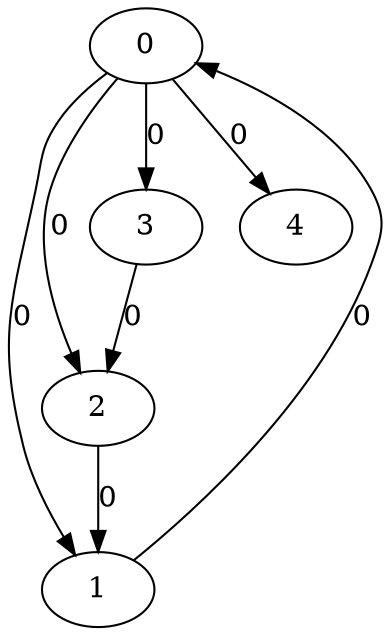 // Source:129 Canonical: -1 0 0 0 0 0 -1 -1 -1 -1 -1 0 -1 -1 -1 -1 -1 0 -1 -1 -1 -1 -1 -1 -1
digraph HRA_from_129_graph_000 {
  0 -> 1 [label="0"];
  0 -> 2 [label="0"];
  0 -> 3 [label="0"];
  1 -> 0 [label="0"];
  2 -> 1 [label="0"];
  3 -> 2 [label="0"];
  0 -> 4 [label="0"];
}

// Source:129 Canonical: -1 0 0 0 0 0 -1 -1 -1 -1 -1 0 -1 -1 -1 -1 -1 0 -1 -1 0 -1 -1 -1 -1
digraph HRA_from_129_graph_001 {
  0 -> 1 [label="0"];
  0 -> 2 [label="0"];
  0 -> 3 [label="0"];
  1 -> 0 [label="0"];
  2 -> 1 [label="0"];
  3 -> 2 [label="0"];
  0 -> 4 [label="0"];
  4 -> 0 [label="0"];
}

// Source:129 Canonical: -1 0 0 0 -1 0 -1 -1 -1 0 -1 0 -1 -1 -1 -1 -1 0 -1 -1 -1 -1 -1 -1 -1
digraph HRA_from_129_graph_002 {
  0 -> 1 [label="0"];
  0 -> 2 [label="0"];
  0 -> 3 [label="0"];
  1 -> 0 [label="0"];
  2 -> 1 [label="0"];
  3 -> 2 [label="0"];
  1 -> 4 [label="0"];
}

// Source:129 Canonical: -1 0 0 0 0 0 -1 -1 -1 0 -1 0 -1 -1 -1 -1 -1 0 -1 -1 -1 -1 -1 -1 -1
digraph HRA_from_129_graph_003 {
  0 -> 1 [label="0"];
  0 -> 2 [label="0"];
  0 -> 3 [label="0"];
  1 -> 0 [label="0"];
  2 -> 1 [label="0"];
  3 -> 2 [label="0"];
  0 -> 4 [label="0"];
  1 -> 4 [label="0"];
}

// Source:129 Canonical: -1 0 0 0 -1 0 -1 -1 -1 0 -1 0 -1 -1 -1 -1 -1 0 -1 -1 0 -1 -1 -1 -1
digraph HRA_from_129_graph_004 {
  0 -> 1 [label="0"];
  0 -> 2 [label="0"];
  0 -> 3 [label="0"];
  1 -> 0 [label="0"];
  2 -> 1 [label="0"];
  3 -> 2 [label="0"];
  4 -> 0 [label="0"];
  1 -> 4 [label="0"];
}

// Source:129 Canonical: -1 0 0 0 0 0 -1 -1 -1 0 -1 0 -1 -1 -1 -1 -1 0 -1 -1 0 -1 -1 -1 -1
digraph HRA_from_129_graph_005 {
  0 -> 1 [label="0"];
  0 -> 2 [label="0"];
  0 -> 3 [label="0"];
  1 -> 0 [label="0"];
  2 -> 1 [label="0"];
  3 -> 2 [label="0"];
  0 -> 4 [label="0"];
  4 -> 0 [label="0"];
  1 -> 4 [label="0"];
}

// Source:129 Canonical: -1 0 0 0 0 0 -1 -1 -1 -1 -1 0 -1 -1 -1 -1 -1 0 -1 -1 -1 0 -1 -1 -1
digraph HRA_from_129_graph_006 {
  0 -> 1 [label="0"];
  0 -> 2 [label="0"];
  0 -> 3 [label="0"];
  1 -> 0 [label="0"];
  2 -> 1 [label="0"];
  3 -> 2 [label="0"];
  0 -> 4 [label="0"];
  4 -> 1 [label="0"];
}

// Source:129 Canonical: -1 0 0 0 0 0 -1 -1 -1 -1 -1 0 -1 -1 -1 -1 -1 0 -1 -1 0 0 -1 -1 -1
digraph HRA_from_129_graph_007 {
  0 -> 1 [label="0"];
  0 -> 2 [label="0"];
  0 -> 3 [label="0"];
  1 -> 0 [label="0"];
  2 -> 1 [label="0"];
  3 -> 2 [label="0"];
  0 -> 4 [label="0"];
  4 -> 0 [label="0"];
  4 -> 1 [label="0"];
}

// Source:129 Canonical: -1 0 0 0 -1 0 -1 -1 -1 0 -1 0 -1 -1 -1 -1 -1 0 -1 -1 -1 0 -1 -1 -1
digraph HRA_from_129_graph_008 {
  0 -> 1 [label="0"];
  0 -> 2 [label="0"];
  0 -> 3 [label="0"];
  1 -> 0 [label="0"];
  2 -> 1 [label="0"];
  3 -> 2 [label="0"];
  1 -> 4 [label="0"];
  4 -> 1 [label="0"];
}

// Source:129 Canonical: -1 0 0 0 0 0 -1 -1 -1 0 -1 0 -1 -1 -1 -1 -1 0 -1 -1 -1 0 -1 -1 -1
digraph HRA_from_129_graph_009 {
  0 -> 1 [label="0"];
  0 -> 2 [label="0"];
  0 -> 3 [label="0"];
  1 -> 0 [label="0"];
  2 -> 1 [label="0"];
  3 -> 2 [label="0"];
  0 -> 4 [label="0"];
  1 -> 4 [label="0"];
  4 -> 1 [label="0"];
}

// Source:129 Canonical: -1 0 0 0 -1 0 -1 -1 -1 0 -1 0 -1 -1 -1 -1 -1 0 -1 -1 0 0 -1 -1 -1
digraph HRA_from_129_graph_010 {
  0 -> 1 [label="0"];
  0 -> 2 [label="0"];
  0 -> 3 [label="0"];
  1 -> 0 [label="0"];
  2 -> 1 [label="0"];
  3 -> 2 [label="0"];
  4 -> 0 [label="0"];
  1 -> 4 [label="0"];
  4 -> 1 [label="0"];
}

// Source:129 Canonical: -1 0 0 0 0 0 -1 -1 -1 0 -1 0 -1 -1 -1 -1 -1 0 -1 -1 0 0 -1 -1 -1
digraph HRA_from_129_graph_011 {
  0 -> 1 [label="0"];
  0 -> 2 [label="0"];
  0 -> 3 [label="0"];
  1 -> 0 [label="0"];
  2 -> 1 [label="0"];
  3 -> 2 [label="0"];
  0 -> 4 [label="0"];
  4 -> 0 [label="0"];
  1 -> 4 [label="0"];
  4 -> 1 [label="0"];
}

// Source:129 Canonical: -1 0 0 0 -1 0 -1 -1 -1 -1 -1 0 -1 -1 0 -1 -1 0 -1 -1 -1 -1 -1 -1 -1
digraph HRA_from_129_graph_012 {
  0 -> 1 [label="0"];
  0 -> 2 [label="0"];
  0 -> 3 [label="0"];
  1 -> 0 [label="0"];
  2 -> 1 [label="0"];
  3 -> 2 [label="0"];
  2 -> 4 [label="0"];
}

// Source:129 Canonical: -1 0 0 0 0 0 -1 -1 -1 -1 -1 0 -1 -1 0 -1 -1 0 -1 -1 -1 -1 -1 -1 -1
digraph HRA_from_129_graph_013 {
  0 -> 1 [label="0"];
  0 -> 2 [label="0"];
  0 -> 3 [label="0"];
  1 -> 0 [label="0"];
  2 -> 1 [label="0"];
  3 -> 2 [label="0"];
  0 -> 4 [label="0"];
  2 -> 4 [label="0"];
}

// Source:129 Canonical: -1 0 0 0 -1 0 -1 -1 -1 -1 -1 0 -1 -1 0 -1 -1 0 -1 -1 0 -1 -1 -1 -1
digraph HRA_from_129_graph_014 {
  0 -> 1 [label="0"];
  0 -> 2 [label="0"];
  0 -> 3 [label="0"];
  1 -> 0 [label="0"];
  2 -> 1 [label="0"];
  3 -> 2 [label="0"];
  4 -> 0 [label="0"];
  2 -> 4 [label="0"];
}

// Source:129 Canonical: -1 0 0 0 0 0 -1 -1 -1 -1 -1 0 -1 -1 0 -1 -1 0 -1 -1 0 -1 -1 -1 -1
digraph HRA_from_129_graph_015 {
  0 -> 1 [label="0"];
  0 -> 2 [label="0"];
  0 -> 3 [label="0"];
  1 -> 0 [label="0"];
  2 -> 1 [label="0"];
  3 -> 2 [label="0"];
  0 -> 4 [label="0"];
  4 -> 0 [label="0"];
  2 -> 4 [label="0"];
}

// Source:129 Canonical: -1 0 0 0 -1 0 -1 -1 -1 0 -1 0 -1 -1 0 -1 -1 0 -1 -1 -1 -1 -1 -1 -1
digraph HRA_from_129_graph_016 {
  0 -> 1 [label="0"];
  0 -> 2 [label="0"];
  0 -> 3 [label="0"];
  1 -> 0 [label="0"];
  2 -> 1 [label="0"];
  3 -> 2 [label="0"];
  1 -> 4 [label="0"];
  2 -> 4 [label="0"];
}

// Source:129 Canonical: -1 0 0 0 0 0 -1 -1 -1 0 -1 0 -1 -1 0 -1 -1 0 -1 -1 -1 -1 -1 -1 -1
digraph HRA_from_129_graph_017 {
  0 -> 1 [label="0"];
  0 -> 2 [label="0"];
  0 -> 3 [label="0"];
  1 -> 0 [label="0"];
  2 -> 1 [label="0"];
  3 -> 2 [label="0"];
  0 -> 4 [label="0"];
  1 -> 4 [label="0"];
  2 -> 4 [label="0"];
}

// Source:129 Canonical: -1 0 0 0 -1 0 -1 -1 -1 0 -1 0 -1 -1 0 -1 -1 0 -1 -1 0 -1 -1 -1 -1
digraph HRA_from_129_graph_018 {
  0 -> 1 [label="0"];
  0 -> 2 [label="0"];
  0 -> 3 [label="0"];
  1 -> 0 [label="0"];
  2 -> 1 [label="0"];
  3 -> 2 [label="0"];
  4 -> 0 [label="0"];
  1 -> 4 [label="0"];
  2 -> 4 [label="0"];
}

// Source:129 Canonical: -1 0 0 0 0 0 -1 -1 -1 0 -1 0 -1 -1 0 -1 -1 0 -1 -1 0 -1 -1 -1 -1
digraph HRA_from_129_graph_019 {
  0 -> 1 [label="0"];
  0 -> 2 [label="0"];
  0 -> 3 [label="0"];
  1 -> 0 [label="0"];
  2 -> 1 [label="0"];
  3 -> 2 [label="0"];
  0 -> 4 [label="0"];
  4 -> 0 [label="0"];
  1 -> 4 [label="0"];
  2 -> 4 [label="0"];
}

// Source:129 Canonical: -1 0 0 0 -1 0 -1 -1 -1 -1 -1 0 -1 -1 0 -1 -1 0 -1 -1 -1 0 -1 -1 -1
digraph HRA_from_129_graph_020 {
  0 -> 1 [label="0"];
  0 -> 2 [label="0"];
  0 -> 3 [label="0"];
  1 -> 0 [label="0"];
  2 -> 1 [label="0"];
  3 -> 2 [label="0"];
  4 -> 1 [label="0"];
  2 -> 4 [label="0"];
}

// Source:129 Canonical: -1 0 0 0 0 0 -1 -1 -1 -1 -1 0 -1 -1 0 -1 -1 0 -1 -1 -1 0 -1 -1 -1
digraph HRA_from_129_graph_021 {
  0 -> 1 [label="0"];
  0 -> 2 [label="0"];
  0 -> 3 [label="0"];
  1 -> 0 [label="0"];
  2 -> 1 [label="0"];
  3 -> 2 [label="0"];
  0 -> 4 [label="0"];
  4 -> 1 [label="0"];
  2 -> 4 [label="0"];
}

// Source:129 Canonical: -1 0 0 0 -1 0 -1 -1 -1 -1 -1 0 -1 -1 0 -1 -1 0 -1 -1 0 0 -1 -1 -1
digraph HRA_from_129_graph_022 {
  0 -> 1 [label="0"];
  0 -> 2 [label="0"];
  0 -> 3 [label="0"];
  1 -> 0 [label="0"];
  2 -> 1 [label="0"];
  3 -> 2 [label="0"];
  4 -> 0 [label="0"];
  4 -> 1 [label="0"];
  2 -> 4 [label="0"];
}

// Source:129 Canonical: -1 0 0 0 0 0 -1 -1 -1 -1 -1 0 -1 -1 0 -1 -1 0 -1 -1 0 0 -1 -1 -1
digraph HRA_from_129_graph_023 {
  0 -> 1 [label="0"];
  0 -> 2 [label="0"];
  0 -> 3 [label="0"];
  1 -> 0 [label="0"];
  2 -> 1 [label="0"];
  3 -> 2 [label="0"];
  0 -> 4 [label="0"];
  4 -> 0 [label="0"];
  4 -> 1 [label="0"];
  2 -> 4 [label="0"];
}

// Source:129 Canonical: -1 0 0 0 -1 0 -1 -1 -1 0 -1 0 -1 -1 0 -1 -1 0 -1 -1 -1 0 -1 -1 -1
digraph HRA_from_129_graph_024 {
  0 -> 1 [label="0"];
  0 -> 2 [label="0"];
  0 -> 3 [label="0"];
  1 -> 0 [label="0"];
  2 -> 1 [label="0"];
  3 -> 2 [label="0"];
  1 -> 4 [label="0"];
  4 -> 1 [label="0"];
  2 -> 4 [label="0"];
}

// Source:129 Canonical: -1 0 0 0 0 0 -1 -1 -1 0 -1 0 -1 -1 0 -1 -1 0 -1 -1 -1 0 -1 -1 -1
digraph HRA_from_129_graph_025 {
  0 -> 1 [label="0"];
  0 -> 2 [label="0"];
  0 -> 3 [label="0"];
  1 -> 0 [label="0"];
  2 -> 1 [label="0"];
  3 -> 2 [label="0"];
  0 -> 4 [label="0"];
  1 -> 4 [label="0"];
  4 -> 1 [label="0"];
  2 -> 4 [label="0"];
}

// Source:129 Canonical: -1 0 0 0 -1 0 -1 -1 -1 0 -1 0 -1 -1 0 -1 -1 0 -1 -1 0 0 -1 -1 -1
digraph HRA_from_129_graph_026 {
  0 -> 1 [label="0"];
  0 -> 2 [label="0"];
  0 -> 3 [label="0"];
  1 -> 0 [label="0"];
  2 -> 1 [label="0"];
  3 -> 2 [label="0"];
  4 -> 0 [label="0"];
  1 -> 4 [label="0"];
  4 -> 1 [label="0"];
  2 -> 4 [label="0"];
}

// Source:129 Canonical: -1 0 0 0 0 0 -1 -1 -1 0 -1 0 -1 -1 0 -1 -1 0 -1 -1 0 0 -1 -1 -1
digraph HRA_from_129_graph_027 {
  0 -> 1 [label="0"];
  0 -> 2 [label="0"];
  0 -> 3 [label="0"];
  1 -> 0 [label="0"];
  2 -> 1 [label="0"];
  3 -> 2 [label="0"];
  0 -> 4 [label="0"];
  4 -> 0 [label="0"];
  1 -> 4 [label="0"];
  4 -> 1 [label="0"];
  2 -> 4 [label="0"];
}

// Source:129 Canonical: -1 0 0 0 0 0 -1 -1 -1 -1 -1 0 -1 -1 -1 -1 -1 0 -1 -1 -1 -1 0 -1 -1
digraph HRA_from_129_graph_028 {
  0 -> 1 [label="0"];
  0 -> 2 [label="0"];
  0 -> 3 [label="0"];
  1 -> 0 [label="0"];
  2 -> 1 [label="0"];
  3 -> 2 [label="0"];
  0 -> 4 [label="0"];
  4 -> 2 [label="0"];
}

// Source:129 Canonical: -1 0 0 0 0 0 -1 -1 -1 -1 -1 0 -1 -1 -1 -1 -1 0 -1 -1 0 -1 0 -1 -1
digraph HRA_from_129_graph_029 {
  0 -> 1 [label="0"];
  0 -> 2 [label="0"];
  0 -> 3 [label="0"];
  1 -> 0 [label="0"];
  2 -> 1 [label="0"];
  3 -> 2 [label="0"];
  0 -> 4 [label="0"];
  4 -> 0 [label="0"];
  4 -> 2 [label="0"];
}

// Source:129 Canonical: -1 0 0 0 -1 0 -1 -1 -1 0 -1 0 -1 -1 -1 -1 -1 0 -1 -1 -1 -1 0 -1 -1
digraph HRA_from_129_graph_030 {
  0 -> 1 [label="0"];
  0 -> 2 [label="0"];
  0 -> 3 [label="0"];
  1 -> 0 [label="0"];
  2 -> 1 [label="0"];
  3 -> 2 [label="0"];
  1 -> 4 [label="0"];
  4 -> 2 [label="0"];
}

// Source:129 Canonical: -1 0 0 0 0 0 -1 -1 -1 0 -1 0 -1 -1 -1 -1 -1 0 -1 -1 -1 -1 0 -1 -1
digraph HRA_from_129_graph_031 {
  0 -> 1 [label="0"];
  0 -> 2 [label="0"];
  0 -> 3 [label="0"];
  1 -> 0 [label="0"];
  2 -> 1 [label="0"];
  3 -> 2 [label="0"];
  0 -> 4 [label="0"];
  1 -> 4 [label="0"];
  4 -> 2 [label="0"];
}

// Source:129 Canonical: -1 0 0 0 -1 0 -1 -1 -1 0 -1 0 -1 -1 -1 -1 -1 0 -1 -1 0 -1 0 -1 -1
digraph HRA_from_129_graph_032 {
  0 -> 1 [label="0"];
  0 -> 2 [label="0"];
  0 -> 3 [label="0"];
  1 -> 0 [label="0"];
  2 -> 1 [label="0"];
  3 -> 2 [label="0"];
  4 -> 0 [label="0"];
  1 -> 4 [label="0"];
  4 -> 2 [label="0"];
}

// Source:129 Canonical: -1 0 0 0 0 0 -1 -1 -1 0 -1 0 -1 -1 -1 -1 -1 0 -1 -1 0 -1 0 -1 -1
digraph HRA_from_129_graph_033 {
  0 -> 1 [label="0"];
  0 -> 2 [label="0"];
  0 -> 3 [label="0"];
  1 -> 0 [label="0"];
  2 -> 1 [label="0"];
  3 -> 2 [label="0"];
  0 -> 4 [label="0"];
  4 -> 0 [label="0"];
  1 -> 4 [label="0"];
  4 -> 2 [label="0"];
}

// Source:129 Canonical: -1 0 0 0 0 0 -1 -1 -1 -1 -1 0 -1 -1 -1 -1 -1 0 -1 -1 -1 0 0 -1 -1
digraph HRA_from_129_graph_034 {
  0 -> 1 [label="0"];
  0 -> 2 [label="0"];
  0 -> 3 [label="0"];
  1 -> 0 [label="0"];
  2 -> 1 [label="0"];
  3 -> 2 [label="0"];
  0 -> 4 [label="0"];
  4 -> 1 [label="0"];
  4 -> 2 [label="0"];
}

// Source:129 Canonical: -1 0 0 0 0 0 -1 -1 -1 -1 -1 0 -1 -1 -1 -1 -1 0 -1 -1 0 0 0 -1 -1
digraph HRA_from_129_graph_035 {
  0 -> 1 [label="0"];
  0 -> 2 [label="0"];
  0 -> 3 [label="0"];
  1 -> 0 [label="0"];
  2 -> 1 [label="0"];
  3 -> 2 [label="0"];
  0 -> 4 [label="0"];
  4 -> 0 [label="0"];
  4 -> 1 [label="0"];
  4 -> 2 [label="0"];
}

// Source:129 Canonical: -1 0 0 0 -1 0 -1 -1 -1 0 -1 0 -1 -1 -1 -1 -1 0 -1 -1 -1 0 0 -1 -1
digraph HRA_from_129_graph_036 {
  0 -> 1 [label="0"];
  0 -> 2 [label="0"];
  0 -> 3 [label="0"];
  1 -> 0 [label="0"];
  2 -> 1 [label="0"];
  3 -> 2 [label="0"];
  1 -> 4 [label="0"];
  4 -> 1 [label="0"];
  4 -> 2 [label="0"];
}

// Source:129 Canonical: -1 0 0 0 0 0 -1 -1 -1 0 -1 0 -1 -1 -1 -1 -1 0 -1 -1 -1 0 0 -1 -1
digraph HRA_from_129_graph_037 {
  0 -> 1 [label="0"];
  0 -> 2 [label="0"];
  0 -> 3 [label="0"];
  1 -> 0 [label="0"];
  2 -> 1 [label="0"];
  3 -> 2 [label="0"];
  0 -> 4 [label="0"];
  1 -> 4 [label="0"];
  4 -> 1 [label="0"];
  4 -> 2 [label="0"];
}

// Source:129 Canonical: -1 0 0 0 -1 0 -1 -1 -1 0 -1 0 -1 -1 -1 -1 -1 0 -1 -1 0 0 0 -1 -1
digraph HRA_from_129_graph_038 {
  0 -> 1 [label="0"];
  0 -> 2 [label="0"];
  0 -> 3 [label="0"];
  1 -> 0 [label="0"];
  2 -> 1 [label="0"];
  3 -> 2 [label="0"];
  4 -> 0 [label="0"];
  1 -> 4 [label="0"];
  4 -> 1 [label="0"];
  4 -> 2 [label="0"];
}

// Source:129 Canonical: -1 0 0 0 0 0 -1 -1 -1 0 -1 0 -1 -1 -1 -1 -1 0 -1 -1 0 0 0 -1 -1
digraph HRA_from_129_graph_039 {
  0 -> 1 [label="0"];
  0 -> 2 [label="0"];
  0 -> 3 [label="0"];
  1 -> 0 [label="0"];
  2 -> 1 [label="0"];
  3 -> 2 [label="0"];
  0 -> 4 [label="0"];
  4 -> 0 [label="0"];
  1 -> 4 [label="0"];
  4 -> 1 [label="0"];
  4 -> 2 [label="0"];
}

// Source:129 Canonical: -1 0 0 0 -1 0 -1 -1 -1 -1 -1 0 -1 -1 0 -1 -1 0 -1 -1 -1 -1 0 -1 -1
digraph HRA_from_129_graph_040 {
  0 -> 1 [label="0"];
  0 -> 2 [label="0"];
  0 -> 3 [label="0"];
  1 -> 0 [label="0"];
  2 -> 1 [label="0"];
  3 -> 2 [label="0"];
  2 -> 4 [label="0"];
  4 -> 2 [label="0"];
}

// Source:129 Canonical: -1 0 0 0 0 0 -1 -1 -1 -1 -1 0 -1 -1 0 -1 -1 0 -1 -1 -1 -1 0 -1 -1
digraph HRA_from_129_graph_041 {
  0 -> 1 [label="0"];
  0 -> 2 [label="0"];
  0 -> 3 [label="0"];
  1 -> 0 [label="0"];
  2 -> 1 [label="0"];
  3 -> 2 [label="0"];
  0 -> 4 [label="0"];
  2 -> 4 [label="0"];
  4 -> 2 [label="0"];
}

// Source:129 Canonical: -1 0 0 0 -1 0 -1 -1 -1 -1 -1 0 -1 -1 0 -1 -1 0 -1 -1 0 -1 0 -1 -1
digraph HRA_from_129_graph_042 {
  0 -> 1 [label="0"];
  0 -> 2 [label="0"];
  0 -> 3 [label="0"];
  1 -> 0 [label="0"];
  2 -> 1 [label="0"];
  3 -> 2 [label="0"];
  4 -> 0 [label="0"];
  2 -> 4 [label="0"];
  4 -> 2 [label="0"];
}

// Source:129 Canonical: -1 0 0 0 0 0 -1 -1 -1 -1 -1 0 -1 -1 0 -1 -1 0 -1 -1 0 -1 0 -1 -1
digraph HRA_from_129_graph_043 {
  0 -> 1 [label="0"];
  0 -> 2 [label="0"];
  0 -> 3 [label="0"];
  1 -> 0 [label="0"];
  2 -> 1 [label="0"];
  3 -> 2 [label="0"];
  0 -> 4 [label="0"];
  4 -> 0 [label="0"];
  2 -> 4 [label="0"];
  4 -> 2 [label="0"];
}

// Source:129 Canonical: -1 0 0 0 -1 0 -1 -1 -1 0 -1 0 -1 -1 0 -1 -1 0 -1 -1 -1 -1 0 -1 -1
digraph HRA_from_129_graph_044 {
  0 -> 1 [label="0"];
  0 -> 2 [label="0"];
  0 -> 3 [label="0"];
  1 -> 0 [label="0"];
  2 -> 1 [label="0"];
  3 -> 2 [label="0"];
  1 -> 4 [label="0"];
  2 -> 4 [label="0"];
  4 -> 2 [label="0"];
}

// Source:129 Canonical: -1 0 0 0 0 0 -1 -1 -1 0 -1 0 -1 -1 0 -1 -1 0 -1 -1 -1 -1 0 -1 -1
digraph HRA_from_129_graph_045 {
  0 -> 1 [label="0"];
  0 -> 2 [label="0"];
  0 -> 3 [label="0"];
  1 -> 0 [label="0"];
  2 -> 1 [label="0"];
  3 -> 2 [label="0"];
  0 -> 4 [label="0"];
  1 -> 4 [label="0"];
  2 -> 4 [label="0"];
  4 -> 2 [label="0"];
}

// Source:129 Canonical: -1 0 0 0 -1 0 -1 -1 -1 0 -1 0 -1 -1 0 -1 -1 0 -1 -1 0 -1 0 -1 -1
digraph HRA_from_129_graph_046 {
  0 -> 1 [label="0"];
  0 -> 2 [label="0"];
  0 -> 3 [label="0"];
  1 -> 0 [label="0"];
  2 -> 1 [label="0"];
  3 -> 2 [label="0"];
  4 -> 0 [label="0"];
  1 -> 4 [label="0"];
  2 -> 4 [label="0"];
  4 -> 2 [label="0"];
}

// Source:129 Canonical: -1 0 0 0 0 0 -1 -1 -1 0 -1 0 -1 -1 0 -1 -1 0 -1 -1 0 -1 0 -1 -1
digraph HRA_from_129_graph_047 {
  0 -> 1 [label="0"];
  0 -> 2 [label="0"];
  0 -> 3 [label="0"];
  1 -> 0 [label="0"];
  2 -> 1 [label="0"];
  3 -> 2 [label="0"];
  0 -> 4 [label="0"];
  4 -> 0 [label="0"];
  1 -> 4 [label="0"];
  2 -> 4 [label="0"];
  4 -> 2 [label="0"];
}

// Source:129 Canonical: -1 0 0 0 -1 0 -1 -1 -1 -1 -1 0 -1 -1 0 -1 -1 0 -1 -1 -1 0 0 -1 -1
digraph HRA_from_129_graph_048 {
  0 -> 1 [label="0"];
  0 -> 2 [label="0"];
  0 -> 3 [label="0"];
  1 -> 0 [label="0"];
  2 -> 1 [label="0"];
  3 -> 2 [label="0"];
  4 -> 1 [label="0"];
  2 -> 4 [label="0"];
  4 -> 2 [label="0"];
}

// Source:129 Canonical: -1 0 0 0 0 0 -1 -1 -1 -1 -1 0 -1 -1 0 -1 -1 0 -1 -1 -1 0 0 -1 -1
digraph HRA_from_129_graph_049 {
  0 -> 1 [label="0"];
  0 -> 2 [label="0"];
  0 -> 3 [label="0"];
  1 -> 0 [label="0"];
  2 -> 1 [label="0"];
  3 -> 2 [label="0"];
  0 -> 4 [label="0"];
  4 -> 1 [label="0"];
  2 -> 4 [label="0"];
  4 -> 2 [label="0"];
}

// Source:129 Canonical: -1 0 0 0 -1 0 -1 -1 -1 -1 -1 0 -1 -1 0 -1 -1 0 -1 -1 0 0 0 -1 -1
digraph HRA_from_129_graph_050 {
  0 -> 1 [label="0"];
  0 -> 2 [label="0"];
  0 -> 3 [label="0"];
  1 -> 0 [label="0"];
  2 -> 1 [label="0"];
  3 -> 2 [label="0"];
  4 -> 0 [label="0"];
  4 -> 1 [label="0"];
  2 -> 4 [label="0"];
  4 -> 2 [label="0"];
}

// Source:129 Canonical: -1 0 0 0 0 0 -1 -1 -1 -1 -1 0 -1 -1 0 -1 -1 0 -1 -1 0 0 0 -1 -1
digraph HRA_from_129_graph_051 {
  0 -> 1 [label="0"];
  0 -> 2 [label="0"];
  0 -> 3 [label="0"];
  1 -> 0 [label="0"];
  2 -> 1 [label="0"];
  3 -> 2 [label="0"];
  0 -> 4 [label="0"];
  4 -> 0 [label="0"];
  4 -> 1 [label="0"];
  2 -> 4 [label="0"];
  4 -> 2 [label="0"];
}

// Source:129 Canonical: -1 0 0 0 -1 0 -1 -1 -1 0 -1 0 -1 -1 0 -1 -1 0 -1 -1 -1 0 0 -1 -1
digraph HRA_from_129_graph_052 {
  0 -> 1 [label="0"];
  0 -> 2 [label="0"];
  0 -> 3 [label="0"];
  1 -> 0 [label="0"];
  2 -> 1 [label="0"];
  3 -> 2 [label="0"];
  1 -> 4 [label="0"];
  4 -> 1 [label="0"];
  2 -> 4 [label="0"];
  4 -> 2 [label="0"];
}

// Source:129 Canonical: -1 0 0 0 0 0 -1 -1 -1 0 -1 0 -1 -1 0 -1 -1 0 -1 -1 -1 0 0 -1 -1
digraph HRA_from_129_graph_053 {
  0 -> 1 [label="0"];
  0 -> 2 [label="0"];
  0 -> 3 [label="0"];
  1 -> 0 [label="0"];
  2 -> 1 [label="0"];
  3 -> 2 [label="0"];
  0 -> 4 [label="0"];
  1 -> 4 [label="0"];
  4 -> 1 [label="0"];
  2 -> 4 [label="0"];
  4 -> 2 [label="0"];
}

// Source:129 Canonical: -1 0 0 0 -1 0 -1 -1 -1 0 -1 0 -1 -1 0 -1 -1 0 -1 -1 0 0 0 -1 -1
digraph HRA_from_129_graph_054 {
  0 -> 1 [label="0"];
  0 -> 2 [label="0"];
  0 -> 3 [label="0"];
  1 -> 0 [label="0"];
  2 -> 1 [label="0"];
  3 -> 2 [label="0"];
  4 -> 0 [label="0"];
  1 -> 4 [label="0"];
  4 -> 1 [label="0"];
  2 -> 4 [label="0"];
  4 -> 2 [label="0"];
}

// Source:129 Canonical: -1 0 0 0 0 0 -1 -1 -1 0 -1 0 -1 -1 0 -1 -1 0 -1 -1 0 0 0 -1 -1
digraph HRA_from_129_graph_055 {
  0 -> 1 [label="0"];
  0 -> 2 [label="0"];
  0 -> 3 [label="0"];
  1 -> 0 [label="0"];
  2 -> 1 [label="0"];
  3 -> 2 [label="0"];
  0 -> 4 [label="0"];
  4 -> 0 [label="0"];
  1 -> 4 [label="0"];
  4 -> 1 [label="0"];
  2 -> 4 [label="0"];
  4 -> 2 [label="0"];
}

// Source:129 Canonical: -1 0 0 0 -1 0 -1 -1 -1 -1 -1 0 -1 -1 -1 -1 -1 0 -1 0 -1 -1 -1 -1 -1
digraph HRA_from_129_graph_056 {
  0 -> 1 [label="0"];
  0 -> 2 [label="0"];
  0 -> 3 [label="0"];
  1 -> 0 [label="0"];
  2 -> 1 [label="0"];
  3 -> 2 [label="0"];
  3 -> 4 [label="0"];
}

// Source:129 Canonical: -1 0 0 0 0 0 -1 -1 -1 -1 -1 0 -1 -1 -1 -1 -1 0 -1 0 -1 -1 -1 -1 -1
digraph HRA_from_129_graph_057 {
  0 -> 1 [label="0"];
  0 -> 2 [label="0"];
  0 -> 3 [label="0"];
  1 -> 0 [label="0"];
  2 -> 1 [label="0"];
  3 -> 2 [label="0"];
  0 -> 4 [label="0"];
  3 -> 4 [label="0"];
}

// Source:129 Canonical: -1 0 0 0 -1 0 -1 -1 -1 -1 -1 0 -1 -1 -1 -1 -1 0 -1 0 0 -1 -1 -1 -1
digraph HRA_from_129_graph_058 {
  0 -> 1 [label="0"];
  0 -> 2 [label="0"];
  0 -> 3 [label="0"];
  1 -> 0 [label="0"];
  2 -> 1 [label="0"];
  3 -> 2 [label="0"];
  4 -> 0 [label="0"];
  3 -> 4 [label="0"];
}

// Source:129 Canonical: -1 0 0 0 0 0 -1 -1 -1 -1 -1 0 -1 -1 -1 -1 -1 0 -1 0 0 -1 -1 -1 -1
digraph HRA_from_129_graph_059 {
  0 -> 1 [label="0"];
  0 -> 2 [label="0"];
  0 -> 3 [label="0"];
  1 -> 0 [label="0"];
  2 -> 1 [label="0"];
  3 -> 2 [label="0"];
  0 -> 4 [label="0"];
  4 -> 0 [label="0"];
  3 -> 4 [label="0"];
}

// Source:129 Canonical: -1 0 0 0 -1 0 -1 -1 -1 0 -1 0 -1 -1 -1 -1 -1 0 -1 0 -1 -1 -1 -1 -1
digraph HRA_from_129_graph_060 {
  0 -> 1 [label="0"];
  0 -> 2 [label="0"];
  0 -> 3 [label="0"];
  1 -> 0 [label="0"];
  2 -> 1 [label="0"];
  3 -> 2 [label="0"];
  1 -> 4 [label="0"];
  3 -> 4 [label="0"];
}

// Source:129 Canonical: -1 0 0 0 0 0 -1 -1 -1 0 -1 0 -1 -1 -1 -1 -1 0 -1 0 -1 -1 -1 -1 -1
digraph HRA_from_129_graph_061 {
  0 -> 1 [label="0"];
  0 -> 2 [label="0"];
  0 -> 3 [label="0"];
  1 -> 0 [label="0"];
  2 -> 1 [label="0"];
  3 -> 2 [label="0"];
  0 -> 4 [label="0"];
  1 -> 4 [label="0"];
  3 -> 4 [label="0"];
}

// Source:129 Canonical: -1 0 0 0 -1 0 -1 -1 -1 0 -1 0 -1 -1 -1 -1 -1 0 -1 0 0 -1 -1 -1 -1
digraph HRA_from_129_graph_062 {
  0 -> 1 [label="0"];
  0 -> 2 [label="0"];
  0 -> 3 [label="0"];
  1 -> 0 [label="0"];
  2 -> 1 [label="0"];
  3 -> 2 [label="0"];
  4 -> 0 [label="0"];
  1 -> 4 [label="0"];
  3 -> 4 [label="0"];
}

// Source:129 Canonical: -1 0 0 0 0 0 -1 -1 -1 0 -1 0 -1 -1 -1 -1 -1 0 -1 0 0 -1 -1 -1 -1
digraph HRA_from_129_graph_063 {
  0 -> 1 [label="0"];
  0 -> 2 [label="0"];
  0 -> 3 [label="0"];
  1 -> 0 [label="0"];
  2 -> 1 [label="0"];
  3 -> 2 [label="0"];
  0 -> 4 [label="0"];
  4 -> 0 [label="0"];
  1 -> 4 [label="0"];
  3 -> 4 [label="0"];
}

// Source:129 Canonical: -1 0 0 0 -1 0 -1 -1 -1 -1 -1 0 -1 -1 -1 -1 -1 0 -1 0 -1 0 -1 -1 -1
digraph HRA_from_129_graph_064 {
  0 -> 1 [label="0"];
  0 -> 2 [label="0"];
  0 -> 3 [label="0"];
  1 -> 0 [label="0"];
  2 -> 1 [label="0"];
  3 -> 2 [label="0"];
  4 -> 1 [label="0"];
  3 -> 4 [label="0"];
}

// Source:129 Canonical: -1 0 0 0 0 0 -1 -1 -1 -1 -1 0 -1 -1 -1 -1 -1 0 -1 0 -1 0 -1 -1 -1
digraph HRA_from_129_graph_065 {
  0 -> 1 [label="0"];
  0 -> 2 [label="0"];
  0 -> 3 [label="0"];
  1 -> 0 [label="0"];
  2 -> 1 [label="0"];
  3 -> 2 [label="0"];
  0 -> 4 [label="0"];
  4 -> 1 [label="0"];
  3 -> 4 [label="0"];
}

// Source:129 Canonical: -1 0 0 0 -1 0 -1 -1 -1 -1 -1 0 -1 -1 -1 -1 -1 0 -1 0 0 0 -1 -1 -1
digraph HRA_from_129_graph_066 {
  0 -> 1 [label="0"];
  0 -> 2 [label="0"];
  0 -> 3 [label="0"];
  1 -> 0 [label="0"];
  2 -> 1 [label="0"];
  3 -> 2 [label="0"];
  4 -> 0 [label="0"];
  4 -> 1 [label="0"];
  3 -> 4 [label="0"];
}

// Source:129 Canonical: -1 0 0 0 0 0 -1 -1 -1 -1 -1 0 -1 -1 -1 -1 -1 0 -1 0 0 0 -1 -1 -1
digraph HRA_from_129_graph_067 {
  0 -> 1 [label="0"];
  0 -> 2 [label="0"];
  0 -> 3 [label="0"];
  1 -> 0 [label="0"];
  2 -> 1 [label="0"];
  3 -> 2 [label="0"];
  0 -> 4 [label="0"];
  4 -> 0 [label="0"];
  4 -> 1 [label="0"];
  3 -> 4 [label="0"];
}

// Source:129 Canonical: -1 0 0 0 -1 0 -1 -1 -1 0 -1 0 -1 -1 -1 -1 -1 0 -1 0 -1 0 -1 -1 -1
digraph HRA_from_129_graph_068 {
  0 -> 1 [label="0"];
  0 -> 2 [label="0"];
  0 -> 3 [label="0"];
  1 -> 0 [label="0"];
  2 -> 1 [label="0"];
  3 -> 2 [label="0"];
  1 -> 4 [label="0"];
  4 -> 1 [label="0"];
  3 -> 4 [label="0"];
}

// Source:129 Canonical: -1 0 0 0 0 0 -1 -1 -1 0 -1 0 -1 -1 -1 -1 -1 0 -1 0 -1 0 -1 -1 -1
digraph HRA_from_129_graph_069 {
  0 -> 1 [label="0"];
  0 -> 2 [label="0"];
  0 -> 3 [label="0"];
  1 -> 0 [label="0"];
  2 -> 1 [label="0"];
  3 -> 2 [label="0"];
  0 -> 4 [label="0"];
  1 -> 4 [label="0"];
  4 -> 1 [label="0"];
  3 -> 4 [label="0"];
}

// Source:129 Canonical: -1 0 0 0 -1 0 -1 -1 -1 0 -1 0 -1 -1 -1 -1 -1 0 -1 0 0 0 -1 -1 -1
digraph HRA_from_129_graph_070 {
  0 -> 1 [label="0"];
  0 -> 2 [label="0"];
  0 -> 3 [label="0"];
  1 -> 0 [label="0"];
  2 -> 1 [label="0"];
  3 -> 2 [label="0"];
  4 -> 0 [label="0"];
  1 -> 4 [label="0"];
  4 -> 1 [label="0"];
  3 -> 4 [label="0"];
}

// Source:129 Canonical: -1 0 0 0 0 0 -1 -1 -1 0 -1 0 -1 -1 -1 -1 -1 0 -1 0 0 0 -1 -1 -1
digraph HRA_from_129_graph_071 {
  0 -> 1 [label="0"];
  0 -> 2 [label="0"];
  0 -> 3 [label="0"];
  1 -> 0 [label="0"];
  2 -> 1 [label="0"];
  3 -> 2 [label="0"];
  0 -> 4 [label="0"];
  4 -> 0 [label="0"];
  1 -> 4 [label="0"];
  4 -> 1 [label="0"];
  3 -> 4 [label="0"];
}

// Source:129 Canonical: -1 0 0 0 -1 0 -1 -1 -1 -1 -1 0 -1 -1 0 -1 -1 0 -1 0 -1 -1 -1 -1 -1
digraph HRA_from_129_graph_072 {
  0 -> 1 [label="0"];
  0 -> 2 [label="0"];
  0 -> 3 [label="0"];
  1 -> 0 [label="0"];
  2 -> 1 [label="0"];
  3 -> 2 [label="0"];
  2 -> 4 [label="0"];
  3 -> 4 [label="0"];
}

// Source:129 Canonical: -1 0 0 0 0 0 -1 -1 -1 -1 -1 0 -1 -1 0 -1 -1 0 -1 0 -1 -1 -1 -1 -1
digraph HRA_from_129_graph_073 {
  0 -> 1 [label="0"];
  0 -> 2 [label="0"];
  0 -> 3 [label="0"];
  1 -> 0 [label="0"];
  2 -> 1 [label="0"];
  3 -> 2 [label="0"];
  0 -> 4 [label="0"];
  2 -> 4 [label="0"];
  3 -> 4 [label="0"];
}

// Source:129 Canonical: -1 0 0 0 -1 0 -1 -1 -1 -1 -1 0 -1 -1 0 -1 -1 0 -1 0 0 -1 -1 -1 -1
digraph HRA_from_129_graph_074 {
  0 -> 1 [label="0"];
  0 -> 2 [label="0"];
  0 -> 3 [label="0"];
  1 -> 0 [label="0"];
  2 -> 1 [label="0"];
  3 -> 2 [label="0"];
  4 -> 0 [label="0"];
  2 -> 4 [label="0"];
  3 -> 4 [label="0"];
}

// Source:129 Canonical: -1 0 0 0 0 0 -1 -1 -1 -1 -1 0 -1 -1 0 -1 -1 0 -1 0 0 -1 -1 -1 -1
digraph HRA_from_129_graph_075 {
  0 -> 1 [label="0"];
  0 -> 2 [label="0"];
  0 -> 3 [label="0"];
  1 -> 0 [label="0"];
  2 -> 1 [label="0"];
  3 -> 2 [label="0"];
  0 -> 4 [label="0"];
  4 -> 0 [label="0"];
  2 -> 4 [label="0"];
  3 -> 4 [label="0"];
}

// Source:129 Canonical: -1 0 0 0 -1 0 -1 -1 -1 0 -1 0 -1 -1 0 -1 -1 0 -1 0 -1 -1 -1 -1 -1
digraph HRA_from_129_graph_076 {
  0 -> 1 [label="0"];
  0 -> 2 [label="0"];
  0 -> 3 [label="0"];
  1 -> 0 [label="0"];
  2 -> 1 [label="0"];
  3 -> 2 [label="0"];
  1 -> 4 [label="0"];
  2 -> 4 [label="0"];
  3 -> 4 [label="0"];
}

// Source:129 Canonical: -1 0 0 0 0 0 -1 -1 -1 0 -1 0 -1 -1 0 -1 -1 0 -1 0 -1 -1 -1 -1 -1
digraph HRA_from_129_graph_077 {
  0 -> 1 [label="0"];
  0 -> 2 [label="0"];
  0 -> 3 [label="0"];
  1 -> 0 [label="0"];
  2 -> 1 [label="0"];
  3 -> 2 [label="0"];
  0 -> 4 [label="0"];
  1 -> 4 [label="0"];
  2 -> 4 [label="0"];
  3 -> 4 [label="0"];
}

// Source:129 Canonical: -1 0 0 0 -1 0 -1 -1 -1 0 -1 0 -1 -1 0 -1 -1 0 -1 0 0 -1 -1 -1 -1
digraph HRA_from_129_graph_078 {
  0 -> 1 [label="0"];
  0 -> 2 [label="0"];
  0 -> 3 [label="0"];
  1 -> 0 [label="0"];
  2 -> 1 [label="0"];
  3 -> 2 [label="0"];
  4 -> 0 [label="0"];
  1 -> 4 [label="0"];
  2 -> 4 [label="0"];
  3 -> 4 [label="0"];
}

// Source:129 Canonical: -1 0 0 0 0 0 -1 -1 -1 0 -1 0 -1 -1 0 -1 -1 0 -1 0 0 -1 -1 -1 -1
digraph HRA_from_129_graph_079 {
  0 -> 1 [label="0"];
  0 -> 2 [label="0"];
  0 -> 3 [label="0"];
  1 -> 0 [label="0"];
  2 -> 1 [label="0"];
  3 -> 2 [label="0"];
  0 -> 4 [label="0"];
  4 -> 0 [label="0"];
  1 -> 4 [label="0"];
  2 -> 4 [label="0"];
  3 -> 4 [label="0"];
}

// Source:129 Canonical: -1 0 0 0 -1 0 -1 -1 -1 -1 -1 0 -1 -1 0 -1 -1 0 -1 0 -1 0 -1 -1 -1
digraph HRA_from_129_graph_080 {
  0 -> 1 [label="0"];
  0 -> 2 [label="0"];
  0 -> 3 [label="0"];
  1 -> 0 [label="0"];
  2 -> 1 [label="0"];
  3 -> 2 [label="0"];
  4 -> 1 [label="0"];
  2 -> 4 [label="0"];
  3 -> 4 [label="0"];
}

// Source:129 Canonical: -1 0 0 0 0 0 -1 -1 -1 -1 -1 0 -1 -1 0 -1 -1 0 -1 0 -1 0 -1 -1 -1
digraph HRA_from_129_graph_081 {
  0 -> 1 [label="0"];
  0 -> 2 [label="0"];
  0 -> 3 [label="0"];
  1 -> 0 [label="0"];
  2 -> 1 [label="0"];
  3 -> 2 [label="0"];
  0 -> 4 [label="0"];
  4 -> 1 [label="0"];
  2 -> 4 [label="0"];
  3 -> 4 [label="0"];
}

// Source:129 Canonical: -1 0 0 0 -1 0 -1 -1 -1 -1 -1 0 -1 -1 0 -1 -1 0 -1 0 0 0 -1 -1 -1
digraph HRA_from_129_graph_082 {
  0 -> 1 [label="0"];
  0 -> 2 [label="0"];
  0 -> 3 [label="0"];
  1 -> 0 [label="0"];
  2 -> 1 [label="0"];
  3 -> 2 [label="0"];
  4 -> 0 [label="0"];
  4 -> 1 [label="0"];
  2 -> 4 [label="0"];
  3 -> 4 [label="0"];
}

// Source:129 Canonical: -1 0 0 0 0 0 -1 -1 -1 -1 -1 0 -1 -1 0 -1 -1 0 -1 0 0 0 -1 -1 -1
digraph HRA_from_129_graph_083 {
  0 -> 1 [label="0"];
  0 -> 2 [label="0"];
  0 -> 3 [label="0"];
  1 -> 0 [label="0"];
  2 -> 1 [label="0"];
  3 -> 2 [label="0"];
  0 -> 4 [label="0"];
  4 -> 0 [label="0"];
  4 -> 1 [label="0"];
  2 -> 4 [label="0"];
  3 -> 4 [label="0"];
}

// Source:129 Canonical: -1 0 0 0 -1 0 -1 -1 -1 0 -1 0 -1 -1 0 -1 -1 0 -1 0 -1 0 -1 -1 -1
digraph HRA_from_129_graph_084 {
  0 -> 1 [label="0"];
  0 -> 2 [label="0"];
  0 -> 3 [label="0"];
  1 -> 0 [label="0"];
  2 -> 1 [label="0"];
  3 -> 2 [label="0"];
  1 -> 4 [label="0"];
  4 -> 1 [label="0"];
  2 -> 4 [label="0"];
  3 -> 4 [label="0"];
}

// Source:129 Canonical: -1 0 0 0 0 0 -1 -1 -1 0 -1 0 -1 -1 0 -1 -1 0 -1 0 -1 0 -1 -1 -1
digraph HRA_from_129_graph_085 {
  0 -> 1 [label="0"];
  0 -> 2 [label="0"];
  0 -> 3 [label="0"];
  1 -> 0 [label="0"];
  2 -> 1 [label="0"];
  3 -> 2 [label="0"];
  0 -> 4 [label="0"];
  1 -> 4 [label="0"];
  4 -> 1 [label="0"];
  2 -> 4 [label="0"];
  3 -> 4 [label="0"];
}

// Source:129 Canonical: -1 0 0 0 -1 0 -1 -1 -1 0 -1 0 -1 -1 0 -1 -1 0 -1 0 0 0 -1 -1 -1
digraph HRA_from_129_graph_086 {
  0 -> 1 [label="0"];
  0 -> 2 [label="0"];
  0 -> 3 [label="0"];
  1 -> 0 [label="0"];
  2 -> 1 [label="0"];
  3 -> 2 [label="0"];
  4 -> 0 [label="0"];
  1 -> 4 [label="0"];
  4 -> 1 [label="0"];
  2 -> 4 [label="0"];
  3 -> 4 [label="0"];
}

// Source:129 Canonical: -1 0 0 0 0 0 -1 -1 -1 0 -1 0 -1 -1 0 -1 -1 0 -1 0 0 0 -1 -1 -1
digraph HRA_from_129_graph_087 {
  0 -> 1 [label="0"];
  0 -> 2 [label="0"];
  0 -> 3 [label="0"];
  1 -> 0 [label="0"];
  2 -> 1 [label="0"];
  3 -> 2 [label="0"];
  0 -> 4 [label="0"];
  4 -> 0 [label="0"];
  1 -> 4 [label="0"];
  4 -> 1 [label="0"];
  2 -> 4 [label="0"];
  3 -> 4 [label="0"];
}

// Source:129 Canonical: -1 0 0 0 -1 0 -1 -1 -1 -1 -1 0 -1 -1 -1 -1 -1 0 -1 0 -1 -1 0 -1 -1
digraph HRA_from_129_graph_088 {
  0 -> 1 [label="0"];
  0 -> 2 [label="0"];
  0 -> 3 [label="0"];
  1 -> 0 [label="0"];
  2 -> 1 [label="0"];
  3 -> 2 [label="0"];
  4 -> 2 [label="0"];
  3 -> 4 [label="0"];
}

// Source:129 Canonical: -1 0 0 0 0 0 -1 -1 -1 -1 -1 0 -1 -1 -1 -1 -1 0 -1 0 -1 -1 0 -1 -1
digraph HRA_from_129_graph_089 {
  0 -> 1 [label="0"];
  0 -> 2 [label="0"];
  0 -> 3 [label="0"];
  1 -> 0 [label="0"];
  2 -> 1 [label="0"];
  3 -> 2 [label="0"];
  0 -> 4 [label="0"];
  4 -> 2 [label="0"];
  3 -> 4 [label="0"];
}

// Source:129 Canonical: -1 0 0 0 -1 0 -1 -1 -1 -1 -1 0 -1 -1 -1 -1 -1 0 -1 0 0 -1 0 -1 -1
digraph HRA_from_129_graph_090 {
  0 -> 1 [label="0"];
  0 -> 2 [label="0"];
  0 -> 3 [label="0"];
  1 -> 0 [label="0"];
  2 -> 1 [label="0"];
  3 -> 2 [label="0"];
  4 -> 0 [label="0"];
  4 -> 2 [label="0"];
  3 -> 4 [label="0"];
}

// Source:129 Canonical: -1 0 0 0 0 0 -1 -1 -1 -1 -1 0 -1 -1 -1 -1 -1 0 -1 0 0 -1 0 -1 -1
digraph HRA_from_129_graph_091 {
  0 -> 1 [label="0"];
  0 -> 2 [label="0"];
  0 -> 3 [label="0"];
  1 -> 0 [label="0"];
  2 -> 1 [label="0"];
  3 -> 2 [label="0"];
  0 -> 4 [label="0"];
  4 -> 0 [label="0"];
  4 -> 2 [label="0"];
  3 -> 4 [label="0"];
}

// Source:129 Canonical: -1 0 0 0 -1 0 -1 -1 -1 0 -1 0 -1 -1 -1 -1 -1 0 -1 0 -1 -1 0 -1 -1
digraph HRA_from_129_graph_092 {
  0 -> 1 [label="0"];
  0 -> 2 [label="0"];
  0 -> 3 [label="0"];
  1 -> 0 [label="0"];
  2 -> 1 [label="0"];
  3 -> 2 [label="0"];
  1 -> 4 [label="0"];
  4 -> 2 [label="0"];
  3 -> 4 [label="0"];
}

// Source:129 Canonical: -1 0 0 0 0 0 -1 -1 -1 0 -1 0 -1 -1 -1 -1 -1 0 -1 0 -1 -1 0 -1 -1
digraph HRA_from_129_graph_093 {
  0 -> 1 [label="0"];
  0 -> 2 [label="0"];
  0 -> 3 [label="0"];
  1 -> 0 [label="0"];
  2 -> 1 [label="0"];
  3 -> 2 [label="0"];
  0 -> 4 [label="0"];
  1 -> 4 [label="0"];
  4 -> 2 [label="0"];
  3 -> 4 [label="0"];
}

// Source:129 Canonical: -1 0 0 0 -1 0 -1 -1 -1 0 -1 0 -1 -1 -1 -1 -1 0 -1 0 0 -1 0 -1 -1
digraph HRA_from_129_graph_094 {
  0 -> 1 [label="0"];
  0 -> 2 [label="0"];
  0 -> 3 [label="0"];
  1 -> 0 [label="0"];
  2 -> 1 [label="0"];
  3 -> 2 [label="0"];
  4 -> 0 [label="0"];
  1 -> 4 [label="0"];
  4 -> 2 [label="0"];
  3 -> 4 [label="0"];
}

// Source:129 Canonical: -1 0 0 0 0 0 -1 -1 -1 0 -1 0 -1 -1 -1 -1 -1 0 -1 0 0 -1 0 -1 -1
digraph HRA_from_129_graph_095 {
  0 -> 1 [label="0"];
  0 -> 2 [label="0"];
  0 -> 3 [label="0"];
  1 -> 0 [label="0"];
  2 -> 1 [label="0"];
  3 -> 2 [label="0"];
  0 -> 4 [label="0"];
  4 -> 0 [label="0"];
  1 -> 4 [label="0"];
  4 -> 2 [label="0"];
  3 -> 4 [label="0"];
}

// Source:129 Canonical: -1 0 0 0 -1 0 -1 -1 -1 -1 -1 0 -1 -1 -1 -1 -1 0 -1 0 -1 0 0 -1 -1
digraph HRA_from_129_graph_096 {
  0 -> 1 [label="0"];
  0 -> 2 [label="0"];
  0 -> 3 [label="0"];
  1 -> 0 [label="0"];
  2 -> 1 [label="0"];
  3 -> 2 [label="0"];
  4 -> 1 [label="0"];
  4 -> 2 [label="0"];
  3 -> 4 [label="0"];
}

// Source:129 Canonical: -1 0 0 0 0 0 -1 -1 -1 -1 -1 0 -1 -1 -1 -1 -1 0 -1 0 -1 0 0 -1 -1
digraph HRA_from_129_graph_097 {
  0 -> 1 [label="0"];
  0 -> 2 [label="0"];
  0 -> 3 [label="0"];
  1 -> 0 [label="0"];
  2 -> 1 [label="0"];
  3 -> 2 [label="0"];
  0 -> 4 [label="0"];
  4 -> 1 [label="0"];
  4 -> 2 [label="0"];
  3 -> 4 [label="0"];
}

// Source:129 Canonical: -1 0 0 0 -1 0 -1 -1 -1 -1 -1 0 -1 -1 -1 -1 -1 0 -1 0 0 0 0 -1 -1
digraph HRA_from_129_graph_098 {
  0 -> 1 [label="0"];
  0 -> 2 [label="0"];
  0 -> 3 [label="0"];
  1 -> 0 [label="0"];
  2 -> 1 [label="0"];
  3 -> 2 [label="0"];
  4 -> 0 [label="0"];
  4 -> 1 [label="0"];
  4 -> 2 [label="0"];
  3 -> 4 [label="0"];
}

// Source:129 Canonical: -1 0 0 0 0 0 -1 -1 -1 -1 -1 0 -1 -1 -1 -1 -1 0 -1 0 0 0 0 -1 -1
digraph HRA_from_129_graph_099 {
  0 -> 1 [label="0"];
  0 -> 2 [label="0"];
  0 -> 3 [label="0"];
  1 -> 0 [label="0"];
  2 -> 1 [label="0"];
  3 -> 2 [label="0"];
  0 -> 4 [label="0"];
  4 -> 0 [label="0"];
  4 -> 1 [label="0"];
  4 -> 2 [label="0"];
  3 -> 4 [label="0"];
}

// Source:129 Canonical: -1 0 0 0 -1 0 -1 -1 -1 0 -1 0 -1 -1 -1 -1 -1 0 -1 0 -1 0 0 -1 -1
digraph HRA_from_129_graph_100 {
  0 -> 1 [label="0"];
  0 -> 2 [label="0"];
  0 -> 3 [label="0"];
  1 -> 0 [label="0"];
  2 -> 1 [label="0"];
  3 -> 2 [label="0"];
  1 -> 4 [label="0"];
  4 -> 1 [label="0"];
  4 -> 2 [label="0"];
  3 -> 4 [label="0"];
}

// Source:129 Canonical: -1 0 0 0 0 0 -1 -1 -1 0 -1 0 -1 -1 -1 -1 -1 0 -1 0 -1 0 0 -1 -1
digraph HRA_from_129_graph_101 {
  0 -> 1 [label="0"];
  0 -> 2 [label="0"];
  0 -> 3 [label="0"];
  1 -> 0 [label="0"];
  2 -> 1 [label="0"];
  3 -> 2 [label="0"];
  0 -> 4 [label="0"];
  1 -> 4 [label="0"];
  4 -> 1 [label="0"];
  4 -> 2 [label="0"];
  3 -> 4 [label="0"];
}

// Source:129 Canonical: -1 0 0 0 -1 0 -1 -1 -1 0 -1 0 -1 -1 -1 -1 -1 0 -1 0 0 0 0 -1 -1
digraph HRA_from_129_graph_102 {
  0 -> 1 [label="0"];
  0 -> 2 [label="0"];
  0 -> 3 [label="0"];
  1 -> 0 [label="0"];
  2 -> 1 [label="0"];
  3 -> 2 [label="0"];
  4 -> 0 [label="0"];
  1 -> 4 [label="0"];
  4 -> 1 [label="0"];
  4 -> 2 [label="0"];
  3 -> 4 [label="0"];
}

// Source:129 Canonical: -1 0 0 0 0 0 -1 -1 -1 0 -1 0 -1 -1 -1 -1 -1 0 -1 0 0 0 0 -1 -1
digraph HRA_from_129_graph_103 {
  0 -> 1 [label="0"];
  0 -> 2 [label="0"];
  0 -> 3 [label="0"];
  1 -> 0 [label="0"];
  2 -> 1 [label="0"];
  3 -> 2 [label="0"];
  0 -> 4 [label="0"];
  4 -> 0 [label="0"];
  1 -> 4 [label="0"];
  4 -> 1 [label="0"];
  4 -> 2 [label="0"];
  3 -> 4 [label="0"];
}

// Source:129 Canonical: -1 0 0 0 -1 0 -1 -1 -1 -1 -1 0 -1 -1 0 -1 -1 0 -1 0 -1 -1 0 -1 -1
digraph HRA_from_129_graph_104 {
  0 -> 1 [label="0"];
  0 -> 2 [label="0"];
  0 -> 3 [label="0"];
  1 -> 0 [label="0"];
  2 -> 1 [label="0"];
  3 -> 2 [label="0"];
  2 -> 4 [label="0"];
  4 -> 2 [label="0"];
  3 -> 4 [label="0"];
}

// Source:129 Canonical: -1 0 0 0 0 0 -1 -1 -1 -1 -1 0 -1 -1 0 -1 -1 0 -1 0 -1 -1 0 -1 -1
digraph HRA_from_129_graph_105 {
  0 -> 1 [label="0"];
  0 -> 2 [label="0"];
  0 -> 3 [label="0"];
  1 -> 0 [label="0"];
  2 -> 1 [label="0"];
  3 -> 2 [label="0"];
  0 -> 4 [label="0"];
  2 -> 4 [label="0"];
  4 -> 2 [label="0"];
  3 -> 4 [label="0"];
}

// Source:129 Canonical: -1 0 0 0 -1 0 -1 -1 -1 -1 -1 0 -1 -1 0 -1 -1 0 -1 0 0 -1 0 -1 -1
digraph HRA_from_129_graph_106 {
  0 -> 1 [label="0"];
  0 -> 2 [label="0"];
  0 -> 3 [label="0"];
  1 -> 0 [label="0"];
  2 -> 1 [label="0"];
  3 -> 2 [label="0"];
  4 -> 0 [label="0"];
  2 -> 4 [label="0"];
  4 -> 2 [label="0"];
  3 -> 4 [label="0"];
}

// Source:129 Canonical: -1 0 0 0 0 0 -1 -1 -1 -1 -1 0 -1 -1 0 -1 -1 0 -1 0 0 -1 0 -1 -1
digraph HRA_from_129_graph_107 {
  0 -> 1 [label="0"];
  0 -> 2 [label="0"];
  0 -> 3 [label="0"];
  1 -> 0 [label="0"];
  2 -> 1 [label="0"];
  3 -> 2 [label="0"];
  0 -> 4 [label="0"];
  4 -> 0 [label="0"];
  2 -> 4 [label="0"];
  4 -> 2 [label="0"];
  3 -> 4 [label="0"];
}

// Source:129 Canonical: -1 0 0 0 -1 0 -1 -1 -1 0 -1 0 -1 -1 0 -1 -1 0 -1 0 -1 -1 0 -1 -1
digraph HRA_from_129_graph_108 {
  0 -> 1 [label="0"];
  0 -> 2 [label="0"];
  0 -> 3 [label="0"];
  1 -> 0 [label="0"];
  2 -> 1 [label="0"];
  3 -> 2 [label="0"];
  1 -> 4 [label="0"];
  2 -> 4 [label="0"];
  4 -> 2 [label="0"];
  3 -> 4 [label="0"];
}

// Source:129 Canonical: -1 0 0 0 0 0 -1 -1 -1 0 -1 0 -1 -1 0 -1 -1 0 -1 0 -1 -1 0 -1 -1
digraph HRA_from_129_graph_109 {
  0 -> 1 [label="0"];
  0 -> 2 [label="0"];
  0 -> 3 [label="0"];
  1 -> 0 [label="0"];
  2 -> 1 [label="0"];
  3 -> 2 [label="0"];
  0 -> 4 [label="0"];
  1 -> 4 [label="0"];
  2 -> 4 [label="0"];
  4 -> 2 [label="0"];
  3 -> 4 [label="0"];
}

// Source:129 Canonical: -1 0 0 0 -1 0 -1 -1 -1 0 -1 0 -1 -1 0 -1 -1 0 -1 0 0 -1 0 -1 -1
digraph HRA_from_129_graph_110 {
  0 -> 1 [label="0"];
  0 -> 2 [label="0"];
  0 -> 3 [label="0"];
  1 -> 0 [label="0"];
  2 -> 1 [label="0"];
  3 -> 2 [label="0"];
  4 -> 0 [label="0"];
  1 -> 4 [label="0"];
  2 -> 4 [label="0"];
  4 -> 2 [label="0"];
  3 -> 4 [label="0"];
}

// Source:129 Canonical: -1 0 0 0 0 0 -1 -1 -1 0 -1 0 -1 -1 0 -1 -1 0 -1 0 0 -1 0 -1 -1
digraph HRA_from_129_graph_111 {
  0 -> 1 [label="0"];
  0 -> 2 [label="0"];
  0 -> 3 [label="0"];
  1 -> 0 [label="0"];
  2 -> 1 [label="0"];
  3 -> 2 [label="0"];
  0 -> 4 [label="0"];
  4 -> 0 [label="0"];
  1 -> 4 [label="0"];
  2 -> 4 [label="0"];
  4 -> 2 [label="0"];
  3 -> 4 [label="0"];
}

// Source:129 Canonical: -1 0 0 0 -1 0 -1 -1 -1 -1 -1 0 -1 -1 0 -1 -1 0 -1 0 -1 0 0 -1 -1
digraph HRA_from_129_graph_112 {
  0 -> 1 [label="0"];
  0 -> 2 [label="0"];
  0 -> 3 [label="0"];
  1 -> 0 [label="0"];
  2 -> 1 [label="0"];
  3 -> 2 [label="0"];
  4 -> 1 [label="0"];
  2 -> 4 [label="0"];
  4 -> 2 [label="0"];
  3 -> 4 [label="0"];
}

// Source:129 Canonical: -1 0 0 0 0 0 -1 -1 -1 -1 -1 0 -1 -1 0 -1 -1 0 -1 0 -1 0 0 -1 -1
digraph HRA_from_129_graph_113 {
  0 -> 1 [label="0"];
  0 -> 2 [label="0"];
  0 -> 3 [label="0"];
  1 -> 0 [label="0"];
  2 -> 1 [label="0"];
  3 -> 2 [label="0"];
  0 -> 4 [label="0"];
  4 -> 1 [label="0"];
  2 -> 4 [label="0"];
  4 -> 2 [label="0"];
  3 -> 4 [label="0"];
}

// Source:129 Canonical: -1 0 0 0 -1 0 -1 -1 -1 -1 -1 0 -1 -1 0 -1 -1 0 -1 0 0 0 0 -1 -1
digraph HRA_from_129_graph_114 {
  0 -> 1 [label="0"];
  0 -> 2 [label="0"];
  0 -> 3 [label="0"];
  1 -> 0 [label="0"];
  2 -> 1 [label="0"];
  3 -> 2 [label="0"];
  4 -> 0 [label="0"];
  4 -> 1 [label="0"];
  2 -> 4 [label="0"];
  4 -> 2 [label="0"];
  3 -> 4 [label="0"];
}

// Source:129 Canonical: -1 0 0 0 0 0 -1 -1 -1 -1 -1 0 -1 -1 0 -1 -1 0 -1 0 0 0 0 -1 -1
digraph HRA_from_129_graph_115 {
  0 -> 1 [label="0"];
  0 -> 2 [label="0"];
  0 -> 3 [label="0"];
  1 -> 0 [label="0"];
  2 -> 1 [label="0"];
  3 -> 2 [label="0"];
  0 -> 4 [label="0"];
  4 -> 0 [label="0"];
  4 -> 1 [label="0"];
  2 -> 4 [label="0"];
  4 -> 2 [label="0"];
  3 -> 4 [label="0"];
}

// Source:129 Canonical: -1 0 0 0 -1 0 -1 -1 -1 0 -1 0 -1 -1 0 -1 -1 0 -1 0 -1 0 0 -1 -1
digraph HRA_from_129_graph_116 {
  0 -> 1 [label="0"];
  0 -> 2 [label="0"];
  0 -> 3 [label="0"];
  1 -> 0 [label="0"];
  2 -> 1 [label="0"];
  3 -> 2 [label="0"];
  1 -> 4 [label="0"];
  4 -> 1 [label="0"];
  2 -> 4 [label="0"];
  4 -> 2 [label="0"];
  3 -> 4 [label="0"];
}

// Source:129 Canonical: -1 0 0 0 0 0 -1 -1 -1 0 -1 0 -1 -1 0 -1 -1 0 -1 0 -1 0 0 -1 -1
digraph HRA_from_129_graph_117 {
  0 -> 1 [label="0"];
  0 -> 2 [label="0"];
  0 -> 3 [label="0"];
  1 -> 0 [label="0"];
  2 -> 1 [label="0"];
  3 -> 2 [label="0"];
  0 -> 4 [label="0"];
  1 -> 4 [label="0"];
  4 -> 1 [label="0"];
  2 -> 4 [label="0"];
  4 -> 2 [label="0"];
  3 -> 4 [label="0"];
}

// Source:129 Canonical: -1 0 0 0 -1 0 -1 -1 -1 0 -1 0 -1 -1 0 -1 -1 0 -1 0 0 0 0 -1 -1
digraph HRA_from_129_graph_118 {
  0 -> 1 [label="0"];
  0 -> 2 [label="0"];
  0 -> 3 [label="0"];
  1 -> 0 [label="0"];
  2 -> 1 [label="0"];
  3 -> 2 [label="0"];
  4 -> 0 [label="0"];
  1 -> 4 [label="0"];
  4 -> 1 [label="0"];
  2 -> 4 [label="0"];
  4 -> 2 [label="0"];
  3 -> 4 [label="0"];
}

// Source:129 Canonical: -1 0 0 0 0 0 -1 -1 -1 0 -1 0 -1 -1 0 -1 -1 0 -1 0 0 0 0 -1 -1
digraph HRA_from_129_graph_119 {
  0 -> 1 [label="0"];
  0 -> 2 [label="0"];
  0 -> 3 [label="0"];
  1 -> 0 [label="0"];
  2 -> 1 [label="0"];
  3 -> 2 [label="0"];
  0 -> 4 [label="0"];
  4 -> 0 [label="0"];
  1 -> 4 [label="0"];
  4 -> 1 [label="0"];
  2 -> 4 [label="0"];
  4 -> 2 [label="0"];
  3 -> 4 [label="0"];
}

// Source:129 Canonical: -1 0 0 0 0 0 -1 -1 -1 -1 -1 0 -1 -1 -1 -1 -1 0 -1 -1 -1 -1 -1 0 -1
digraph HRA_from_129_graph_120 {
  0 -> 1 [label="0"];
  0 -> 2 [label="0"];
  0 -> 3 [label="0"];
  1 -> 0 [label="0"];
  2 -> 1 [label="0"];
  3 -> 2 [label="0"];
  0 -> 4 [label="0"];
  4 -> 3 [label="0"];
}

// Source:129 Canonical: -1 0 0 0 0 0 -1 -1 -1 -1 -1 0 -1 -1 -1 -1 -1 0 -1 -1 0 -1 -1 0 -1
digraph HRA_from_129_graph_121 {
  0 -> 1 [label="0"];
  0 -> 2 [label="0"];
  0 -> 3 [label="0"];
  1 -> 0 [label="0"];
  2 -> 1 [label="0"];
  3 -> 2 [label="0"];
  0 -> 4 [label="0"];
  4 -> 0 [label="0"];
  4 -> 3 [label="0"];
}

// Source:129 Canonical: -1 0 0 0 -1 0 -1 -1 -1 0 -1 0 -1 -1 -1 -1 -1 0 -1 -1 -1 -1 -1 0 -1
digraph HRA_from_129_graph_122 {
  0 -> 1 [label="0"];
  0 -> 2 [label="0"];
  0 -> 3 [label="0"];
  1 -> 0 [label="0"];
  2 -> 1 [label="0"];
  3 -> 2 [label="0"];
  1 -> 4 [label="0"];
  4 -> 3 [label="0"];
}

// Source:129 Canonical: -1 0 0 0 0 0 -1 -1 -1 0 -1 0 -1 -1 -1 -1 -1 0 -1 -1 -1 -1 -1 0 -1
digraph HRA_from_129_graph_123 {
  0 -> 1 [label="0"];
  0 -> 2 [label="0"];
  0 -> 3 [label="0"];
  1 -> 0 [label="0"];
  2 -> 1 [label="0"];
  3 -> 2 [label="0"];
  0 -> 4 [label="0"];
  1 -> 4 [label="0"];
  4 -> 3 [label="0"];
}

// Source:129 Canonical: -1 0 0 0 -1 0 -1 -1 -1 0 -1 0 -1 -1 -1 -1 -1 0 -1 -1 0 -1 -1 0 -1
digraph HRA_from_129_graph_124 {
  0 -> 1 [label="0"];
  0 -> 2 [label="0"];
  0 -> 3 [label="0"];
  1 -> 0 [label="0"];
  2 -> 1 [label="0"];
  3 -> 2 [label="0"];
  4 -> 0 [label="0"];
  1 -> 4 [label="0"];
  4 -> 3 [label="0"];
}

// Source:129 Canonical: -1 0 0 0 0 0 -1 -1 -1 0 -1 0 -1 -1 -1 -1 -1 0 -1 -1 0 -1 -1 0 -1
digraph HRA_from_129_graph_125 {
  0 -> 1 [label="0"];
  0 -> 2 [label="0"];
  0 -> 3 [label="0"];
  1 -> 0 [label="0"];
  2 -> 1 [label="0"];
  3 -> 2 [label="0"];
  0 -> 4 [label="0"];
  4 -> 0 [label="0"];
  1 -> 4 [label="0"];
  4 -> 3 [label="0"];
}

// Source:129 Canonical: -1 0 0 0 0 0 -1 -1 -1 -1 -1 0 -1 -1 -1 -1 -1 0 -1 -1 -1 0 -1 0 -1
digraph HRA_from_129_graph_126 {
  0 -> 1 [label="0"];
  0 -> 2 [label="0"];
  0 -> 3 [label="0"];
  1 -> 0 [label="0"];
  2 -> 1 [label="0"];
  3 -> 2 [label="0"];
  0 -> 4 [label="0"];
  4 -> 1 [label="0"];
  4 -> 3 [label="0"];
}

// Source:129 Canonical: -1 0 0 0 0 0 -1 -1 -1 -1 -1 0 -1 -1 -1 -1 -1 0 -1 -1 0 0 -1 0 -1
digraph HRA_from_129_graph_127 {
  0 -> 1 [label="0"];
  0 -> 2 [label="0"];
  0 -> 3 [label="0"];
  1 -> 0 [label="0"];
  2 -> 1 [label="0"];
  3 -> 2 [label="0"];
  0 -> 4 [label="0"];
  4 -> 0 [label="0"];
  4 -> 1 [label="0"];
  4 -> 3 [label="0"];
}

// Source:129 Canonical: -1 0 0 0 -1 0 -1 -1 -1 0 -1 0 -1 -1 -1 -1 -1 0 -1 -1 -1 0 -1 0 -1
digraph HRA_from_129_graph_128 {
  0 -> 1 [label="0"];
  0 -> 2 [label="0"];
  0 -> 3 [label="0"];
  1 -> 0 [label="0"];
  2 -> 1 [label="0"];
  3 -> 2 [label="0"];
  1 -> 4 [label="0"];
  4 -> 1 [label="0"];
  4 -> 3 [label="0"];
}

// Source:129 Canonical: -1 0 0 0 0 0 -1 -1 -1 0 -1 0 -1 -1 -1 -1 -1 0 -1 -1 -1 0 -1 0 -1
digraph HRA_from_129_graph_129 {
  0 -> 1 [label="0"];
  0 -> 2 [label="0"];
  0 -> 3 [label="0"];
  1 -> 0 [label="0"];
  2 -> 1 [label="0"];
  3 -> 2 [label="0"];
  0 -> 4 [label="0"];
  1 -> 4 [label="0"];
  4 -> 1 [label="0"];
  4 -> 3 [label="0"];
}

// Source:129 Canonical: -1 0 0 0 -1 0 -1 -1 -1 0 -1 0 -1 -1 -1 -1 -1 0 -1 -1 0 0 -1 0 -1
digraph HRA_from_129_graph_130 {
  0 -> 1 [label="0"];
  0 -> 2 [label="0"];
  0 -> 3 [label="0"];
  1 -> 0 [label="0"];
  2 -> 1 [label="0"];
  3 -> 2 [label="0"];
  4 -> 0 [label="0"];
  1 -> 4 [label="0"];
  4 -> 1 [label="0"];
  4 -> 3 [label="0"];
}

// Source:129 Canonical: -1 0 0 0 0 0 -1 -1 -1 0 -1 0 -1 -1 -1 -1 -1 0 -1 -1 0 0 -1 0 -1
digraph HRA_from_129_graph_131 {
  0 -> 1 [label="0"];
  0 -> 2 [label="0"];
  0 -> 3 [label="0"];
  1 -> 0 [label="0"];
  2 -> 1 [label="0"];
  3 -> 2 [label="0"];
  0 -> 4 [label="0"];
  4 -> 0 [label="0"];
  1 -> 4 [label="0"];
  4 -> 1 [label="0"];
  4 -> 3 [label="0"];
}

// Source:129 Canonical: -1 0 0 0 -1 0 -1 -1 -1 -1 -1 0 -1 -1 0 -1 -1 0 -1 -1 -1 -1 -1 0 -1
digraph HRA_from_129_graph_132 {
  0 -> 1 [label="0"];
  0 -> 2 [label="0"];
  0 -> 3 [label="0"];
  1 -> 0 [label="0"];
  2 -> 1 [label="0"];
  3 -> 2 [label="0"];
  2 -> 4 [label="0"];
  4 -> 3 [label="0"];
}

// Source:129 Canonical: -1 0 0 0 0 0 -1 -1 -1 -1 -1 0 -1 -1 0 -1 -1 0 -1 -1 -1 -1 -1 0 -1
digraph HRA_from_129_graph_133 {
  0 -> 1 [label="0"];
  0 -> 2 [label="0"];
  0 -> 3 [label="0"];
  1 -> 0 [label="0"];
  2 -> 1 [label="0"];
  3 -> 2 [label="0"];
  0 -> 4 [label="0"];
  2 -> 4 [label="0"];
  4 -> 3 [label="0"];
}

// Source:129 Canonical: -1 0 0 0 -1 0 -1 -1 -1 -1 -1 0 -1 -1 0 -1 -1 0 -1 -1 0 -1 -1 0 -1
digraph HRA_from_129_graph_134 {
  0 -> 1 [label="0"];
  0 -> 2 [label="0"];
  0 -> 3 [label="0"];
  1 -> 0 [label="0"];
  2 -> 1 [label="0"];
  3 -> 2 [label="0"];
  4 -> 0 [label="0"];
  2 -> 4 [label="0"];
  4 -> 3 [label="0"];
}

// Source:129 Canonical: -1 0 0 0 0 0 -1 -1 -1 -1 -1 0 -1 -1 0 -1 -1 0 -1 -1 0 -1 -1 0 -1
digraph HRA_from_129_graph_135 {
  0 -> 1 [label="0"];
  0 -> 2 [label="0"];
  0 -> 3 [label="0"];
  1 -> 0 [label="0"];
  2 -> 1 [label="0"];
  3 -> 2 [label="0"];
  0 -> 4 [label="0"];
  4 -> 0 [label="0"];
  2 -> 4 [label="0"];
  4 -> 3 [label="0"];
}

// Source:129 Canonical: -1 0 0 0 -1 0 -1 -1 -1 0 -1 0 -1 -1 0 -1 -1 0 -1 -1 -1 -1 -1 0 -1
digraph HRA_from_129_graph_136 {
  0 -> 1 [label="0"];
  0 -> 2 [label="0"];
  0 -> 3 [label="0"];
  1 -> 0 [label="0"];
  2 -> 1 [label="0"];
  3 -> 2 [label="0"];
  1 -> 4 [label="0"];
  2 -> 4 [label="0"];
  4 -> 3 [label="0"];
}

// Source:129 Canonical: -1 0 0 0 0 0 -1 -1 -1 0 -1 0 -1 -1 0 -1 -1 0 -1 -1 -1 -1 -1 0 -1
digraph HRA_from_129_graph_137 {
  0 -> 1 [label="0"];
  0 -> 2 [label="0"];
  0 -> 3 [label="0"];
  1 -> 0 [label="0"];
  2 -> 1 [label="0"];
  3 -> 2 [label="0"];
  0 -> 4 [label="0"];
  1 -> 4 [label="0"];
  2 -> 4 [label="0"];
  4 -> 3 [label="0"];
}

// Source:129 Canonical: -1 0 0 0 -1 0 -1 -1 -1 0 -1 0 -1 -1 0 -1 -1 0 -1 -1 0 -1 -1 0 -1
digraph HRA_from_129_graph_138 {
  0 -> 1 [label="0"];
  0 -> 2 [label="0"];
  0 -> 3 [label="0"];
  1 -> 0 [label="0"];
  2 -> 1 [label="0"];
  3 -> 2 [label="0"];
  4 -> 0 [label="0"];
  1 -> 4 [label="0"];
  2 -> 4 [label="0"];
  4 -> 3 [label="0"];
}

// Source:129 Canonical: -1 0 0 0 0 0 -1 -1 -1 0 -1 0 -1 -1 0 -1 -1 0 -1 -1 0 -1 -1 0 -1
digraph HRA_from_129_graph_139 {
  0 -> 1 [label="0"];
  0 -> 2 [label="0"];
  0 -> 3 [label="0"];
  1 -> 0 [label="0"];
  2 -> 1 [label="0"];
  3 -> 2 [label="0"];
  0 -> 4 [label="0"];
  4 -> 0 [label="0"];
  1 -> 4 [label="0"];
  2 -> 4 [label="0"];
  4 -> 3 [label="0"];
}

// Source:129 Canonical: -1 0 0 0 -1 0 -1 -1 -1 -1 -1 0 -1 -1 0 -1 -1 0 -1 -1 -1 0 -1 0 -1
digraph HRA_from_129_graph_140 {
  0 -> 1 [label="0"];
  0 -> 2 [label="0"];
  0 -> 3 [label="0"];
  1 -> 0 [label="0"];
  2 -> 1 [label="0"];
  3 -> 2 [label="0"];
  4 -> 1 [label="0"];
  2 -> 4 [label="0"];
  4 -> 3 [label="0"];
}

// Source:129 Canonical: -1 0 0 0 0 0 -1 -1 -1 -1 -1 0 -1 -1 0 -1 -1 0 -1 -1 -1 0 -1 0 -1
digraph HRA_from_129_graph_141 {
  0 -> 1 [label="0"];
  0 -> 2 [label="0"];
  0 -> 3 [label="0"];
  1 -> 0 [label="0"];
  2 -> 1 [label="0"];
  3 -> 2 [label="0"];
  0 -> 4 [label="0"];
  4 -> 1 [label="0"];
  2 -> 4 [label="0"];
  4 -> 3 [label="0"];
}

// Source:129 Canonical: -1 0 0 0 -1 0 -1 -1 -1 -1 -1 0 -1 -1 0 -1 -1 0 -1 -1 0 0 -1 0 -1
digraph HRA_from_129_graph_142 {
  0 -> 1 [label="0"];
  0 -> 2 [label="0"];
  0 -> 3 [label="0"];
  1 -> 0 [label="0"];
  2 -> 1 [label="0"];
  3 -> 2 [label="0"];
  4 -> 0 [label="0"];
  4 -> 1 [label="0"];
  2 -> 4 [label="0"];
  4 -> 3 [label="0"];
}

// Source:129 Canonical: -1 0 0 0 0 0 -1 -1 -1 -1 -1 0 -1 -1 0 -1 -1 0 -1 -1 0 0 -1 0 -1
digraph HRA_from_129_graph_143 {
  0 -> 1 [label="0"];
  0 -> 2 [label="0"];
  0 -> 3 [label="0"];
  1 -> 0 [label="0"];
  2 -> 1 [label="0"];
  3 -> 2 [label="0"];
  0 -> 4 [label="0"];
  4 -> 0 [label="0"];
  4 -> 1 [label="0"];
  2 -> 4 [label="0"];
  4 -> 3 [label="0"];
}

// Source:129 Canonical: -1 0 0 0 -1 0 -1 -1 -1 0 -1 0 -1 -1 0 -1 -1 0 -1 -1 -1 0 -1 0 -1
digraph HRA_from_129_graph_144 {
  0 -> 1 [label="0"];
  0 -> 2 [label="0"];
  0 -> 3 [label="0"];
  1 -> 0 [label="0"];
  2 -> 1 [label="0"];
  3 -> 2 [label="0"];
  1 -> 4 [label="0"];
  4 -> 1 [label="0"];
  2 -> 4 [label="0"];
  4 -> 3 [label="0"];
}

// Source:129 Canonical: -1 0 0 0 0 0 -1 -1 -1 0 -1 0 -1 -1 0 -1 -1 0 -1 -1 -1 0 -1 0 -1
digraph HRA_from_129_graph_145 {
  0 -> 1 [label="0"];
  0 -> 2 [label="0"];
  0 -> 3 [label="0"];
  1 -> 0 [label="0"];
  2 -> 1 [label="0"];
  3 -> 2 [label="0"];
  0 -> 4 [label="0"];
  1 -> 4 [label="0"];
  4 -> 1 [label="0"];
  2 -> 4 [label="0"];
  4 -> 3 [label="0"];
}

// Source:129 Canonical: -1 0 0 0 -1 0 -1 -1 -1 0 -1 0 -1 -1 0 -1 -1 0 -1 -1 0 0 -1 0 -1
digraph HRA_from_129_graph_146 {
  0 -> 1 [label="0"];
  0 -> 2 [label="0"];
  0 -> 3 [label="0"];
  1 -> 0 [label="0"];
  2 -> 1 [label="0"];
  3 -> 2 [label="0"];
  4 -> 0 [label="0"];
  1 -> 4 [label="0"];
  4 -> 1 [label="0"];
  2 -> 4 [label="0"];
  4 -> 3 [label="0"];
}

// Source:129 Canonical: -1 0 0 0 0 0 -1 -1 -1 0 -1 0 -1 -1 0 -1 -1 0 -1 -1 0 0 -1 0 -1
digraph HRA_from_129_graph_147 {
  0 -> 1 [label="0"];
  0 -> 2 [label="0"];
  0 -> 3 [label="0"];
  1 -> 0 [label="0"];
  2 -> 1 [label="0"];
  3 -> 2 [label="0"];
  0 -> 4 [label="0"];
  4 -> 0 [label="0"];
  1 -> 4 [label="0"];
  4 -> 1 [label="0"];
  2 -> 4 [label="0"];
  4 -> 3 [label="0"];
}

// Source:129 Canonical: -1 0 0 0 0 0 -1 -1 -1 -1 -1 0 -1 -1 -1 -1 -1 0 -1 -1 -1 -1 0 0 -1
digraph HRA_from_129_graph_148 {
  0 -> 1 [label="0"];
  0 -> 2 [label="0"];
  0 -> 3 [label="0"];
  1 -> 0 [label="0"];
  2 -> 1 [label="0"];
  3 -> 2 [label="0"];
  0 -> 4 [label="0"];
  4 -> 2 [label="0"];
  4 -> 3 [label="0"];
}

// Source:129 Canonical: -1 0 0 0 0 0 -1 -1 -1 -1 -1 0 -1 -1 -1 -1 -1 0 -1 -1 0 -1 0 0 -1
digraph HRA_from_129_graph_149 {
  0 -> 1 [label="0"];
  0 -> 2 [label="0"];
  0 -> 3 [label="0"];
  1 -> 0 [label="0"];
  2 -> 1 [label="0"];
  3 -> 2 [label="0"];
  0 -> 4 [label="0"];
  4 -> 0 [label="0"];
  4 -> 2 [label="0"];
  4 -> 3 [label="0"];
}

// Source:129 Canonical: -1 0 0 0 -1 0 -1 -1 -1 0 -1 0 -1 -1 -1 -1 -1 0 -1 -1 -1 -1 0 0 -1
digraph HRA_from_129_graph_150 {
  0 -> 1 [label="0"];
  0 -> 2 [label="0"];
  0 -> 3 [label="0"];
  1 -> 0 [label="0"];
  2 -> 1 [label="0"];
  3 -> 2 [label="0"];
  1 -> 4 [label="0"];
  4 -> 2 [label="0"];
  4 -> 3 [label="0"];
}

// Source:129 Canonical: -1 0 0 0 0 0 -1 -1 -1 0 -1 0 -1 -1 -1 -1 -1 0 -1 -1 -1 -1 0 0 -1
digraph HRA_from_129_graph_151 {
  0 -> 1 [label="0"];
  0 -> 2 [label="0"];
  0 -> 3 [label="0"];
  1 -> 0 [label="0"];
  2 -> 1 [label="0"];
  3 -> 2 [label="0"];
  0 -> 4 [label="0"];
  1 -> 4 [label="0"];
  4 -> 2 [label="0"];
  4 -> 3 [label="0"];
}

// Source:129 Canonical: -1 0 0 0 -1 0 -1 -1 -1 0 -1 0 -1 -1 -1 -1 -1 0 -1 -1 0 -1 0 0 -1
digraph HRA_from_129_graph_152 {
  0 -> 1 [label="0"];
  0 -> 2 [label="0"];
  0 -> 3 [label="0"];
  1 -> 0 [label="0"];
  2 -> 1 [label="0"];
  3 -> 2 [label="0"];
  4 -> 0 [label="0"];
  1 -> 4 [label="0"];
  4 -> 2 [label="0"];
  4 -> 3 [label="0"];
}

// Source:129 Canonical: -1 0 0 0 0 0 -1 -1 -1 0 -1 0 -1 -1 -1 -1 -1 0 -1 -1 0 -1 0 0 -1
digraph HRA_from_129_graph_153 {
  0 -> 1 [label="0"];
  0 -> 2 [label="0"];
  0 -> 3 [label="0"];
  1 -> 0 [label="0"];
  2 -> 1 [label="0"];
  3 -> 2 [label="0"];
  0 -> 4 [label="0"];
  4 -> 0 [label="0"];
  1 -> 4 [label="0"];
  4 -> 2 [label="0"];
  4 -> 3 [label="0"];
}

// Source:129 Canonical: -1 0 0 0 0 0 -1 -1 -1 -1 -1 0 -1 -1 -1 -1 -1 0 -1 -1 -1 0 0 0 -1
digraph HRA_from_129_graph_154 {
  0 -> 1 [label="0"];
  0 -> 2 [label="0"];
  0 -> 3 [label="0"];
  1 -> 0 [label="0"];
  2 -> 1 [label="0"];
  3 -> 2 [label="0"];
  0 -> 4 [label="0"];
  4 -> 1 [label="0"];
  4 -> 2 [label="0"];
  4 -> 3 [label="0"];
}

// Source:129 Canonical: -1 0 0 0 0 0 -1 -1 -1 -1 -1 0 -1 -1 -1 -1 -1 0 -1 -1 0 0 0 0 -1
digraph HRA_from_129_graph_155 {
  0 -> 1 [label="0"];
  0 -> 2 [label="0"];
  0 -> 3 [label="0"];
  1 -> 0 [label="0"];
  2 -> 1 [label="0"];
  3 -> 2 [label="0"];
  0 -> 4 [label="0"];
  4 -> 0 [label="0"];
  4 -> 1 [label="0"];
  4 -> 2 [label="0"];
  4 -> 3 [label="0"];
}

// Source:129 Canonical: -1 0 0 0 -1 0 -1 -1 -1 0 -1 0 -1 -1 -1 -1 -1 0 -1 -1 -1 0 0 0 -1
digraph HRA_from_129_graph_156 {
  0 -> 1 [label="0"];
  0 -> 2 [label="0"];
  0 -> 3 [label="0"];
  1 -> 0 [label="0"];
  2 -> 1 [label="0"];
  3 -> 2 [label="0"];
  1 -> 4 [label="0"];
  4 -> 1 [label="0"];
  4 -> 2 [label="0"];
  4 -> 3 [label="0"];
}

// Source:129 Canonical: -1 0 0 0 0 0 -1 -1 -1 0 -1 0 -1 -1 -1 -1 -1 0 -1 -1 -1 0 0 0 -1
digraph HRA_from_129_graph_157 {
  0 -> 1 [label="0"];
  0 -> 2 [label="0"];
  0 -> 3 [label="0"];
  1 -> 0 [label="0"];
  2 -> 1 [label="0"];
  3 -> 2 [label="0"];
  0 -> 4 [label="0"];
  1 -> 4 [label="0"];
  4 -> 1 [label="0"];
  4 -> 2 [label="0"];
  4 -> 3 [label="0"];
}

// Source:129 Canonical: -1 0 0 0 -1 0 -1 -1 -1 0 -1 0 -1 -1 -1 -1 -1 0 -1 -1 0 0 0 0 -1
digraph HRA_from_129_graph_158 {
  0 -> 1 [label="0"];
  0 -> 2 [label="0"];
  0 -> 3 [label="0"];
  1 -> 0 [label="0"];
  2 -> 1 [label="0"];
  3 -> 2 [label="0"];
  4 -> 0 [label="0"];
  1 -> 4 [label="0"];
  4 -> 1 [label="0"];
  4 -> 2 [label="0"];
  4 -> 3 [label="0"];
}

// Source:129 Canonical: -1 0 0 0 0 0 -1 -1 -1 0 -1 0 -1 -1 -1 -1 -1 0 -1 -1 0 0 0 0 -1
digraph HRA_from_129_graph_159 {
  0 -> 1 [label="0"];
  0 -> 2 [label="0"];
  0 -> 3 [label="0"];
  1 -> 0 [label="0"];
  2 -> 1 [label="0"];
  3 -> 2 [label="0"];
  0 -> 4 [label="0"];
  4 -> 0 [label="0"];
  1 -> 4 [label="0"];
  4 -> 1 [label="0"];
  4 -> 2 [label="0"];
  4 -> 3 [label="0"];
}

// Source:129 Canonical: -1 0 0 0 -1 0 -1 -1 -1 -1 -1 0 -1 -1 0 -1 -1 0 -1 -1 -1 -1 0 0 -1
digraph HRA_from_129_graph_160 {
  0 -> 1 [label="0"];
  0 -> 2 [label="0"];
  0 -> 3 [label="0"];
  1 -> 0 [label="0"];
  2 -> 1 [label="0"];
  3 -> 2 [label="0"];
  2 -> 4 [label="0"];
  4 -> 2 [label="0"];
  4 -> 3 [label="0"];
}

// Source:129 Canonical: -1 0 0 0 0 0 -1 -1 -1 -1 -1 0 -1 -1 0 -1 -1 0 -1 -1 -1 -1 0 0 -1
digraph HRA_from_129_graph_161 {
  0 -> 1 [label="0"];
  0 -> 2 [label="0"];
  0 -> 3 [label="0"];
  1 -> 0 [label="0"];
  2 -> 1 [label="0"];
  3 -> 2 [label="0"];
  0 -> 4 [label="0"];
  2 -> 4 [label="0"];
  4 -> 2 [label="0"];
  4 -> 3 [label="0"];
}

// Source:129 Canonical: -1 0 0 0 -1 0 -1 -1 -1 -1 -1 0 -1 -1 0 -1 -1 0 -1 -1 0 -1 0 0 -1
digraph HRA_from_129_graph_162 {
  0 -> 1 [label="0"];
  0 -> 2 [label="0"];
  0 -> 3 [label="0"];
  1 -> 0 [label="0"];
  2 -> 1 [label="0"];
  3 -> 2 [label="0"];
  4 -> 0 [label="0"];
  2 -> 4 [label="0"];
  4 -> 2 [label="0"];
  4 -> 3 [label="0"];
}

// Source:129 Canonical: -1 0 0 0 0 0 -1 -1 -1 -1 -1 0 -1 -1 0 -1 -1 0 -1 -1 0 -1 0 0 -1
digraph HRA_from_129_graph_163 {
  0 -> 1 [label="0"];
  0 -> 2 [label="0"];
  0 -> 3 [label="0"];
  1 -> 0 [label="0"];
  2 -> 1 [label="0"];
  3 -> 2 [label="0"];
  0 -> 4 [label="0"];
  4 -> 0 [label="0"];
  2 -> 4 [label="0"];
  4 -> 2 [label="0"];
  4 -> 3 [label="0"];
}

// Source:129 Canonical: -1 0 0 0 -1 0 -1 -1 -1 0 -1 0 -1 -1 0 -1 -1 0 -1 -1 -1 -1 0 0 -1
digraph HRA_from_129_graph_164 {
  0 -> 1 [label="0"];
  0 -> 2 [label="0"];
  0 -> 3 [label="0"];
  1 -> 0 [label="0"];
  2 -> 1 [label="0"];
  3 -> 2 [label="0"];
  1 -> 4 [label="0"];
  2 -> 4 [label="0"];
  4 -> 2 [label="0"];
  4 -> 3 [label="0"];
}

// Source:129 Canonical: -1 0 0 0 0 0 -1 -1 -1 0 -1 0 -1 -1 0 -1 -1 0 -1 -1 -1 -1 0 0 -1
digraph HRA_from_129_graph_165 {
  0 -> 1 [label="0"];
  0 -> 2 [label="0"];
  0 -> 3 [label="0"];
  1 -> 0 [label="0"];
  2 -> 1 [label="0"];
  3 -> 2 [label="0"];
  0 -> 4 [label="0"];
  1 -> 4 [label="0"];
  2 -> 4 [label="0"];
  4 -> 2 [label="0"];
  4 -> 3 [label="0"];
}

// Source:129 Canonical: -1 0 0 0 -1 0 -1 -1 -1 0 -1 0 -1 -1 0 -1 -1 0 -1 -1 0 -1 0 0 -1
digraph HRA_from_129_graph_166 {
  0 -> 1 [label="0"];
  0 -> 2 [label="0"];
  0 -> 3 [label="0"];
  1 -> 0 [label="0"];
  2 -> 1 [label="0"];
  3 -> 2 [label="0"];
  4 -> 0 [label="0"];
  1 -> 4 [label="0"];
  2 -> 4 [label="0"];
  4 -> 2 [label="0"];
  4 -> 3 [label="0"];
}

// Source:129 Canonical: -1 0 0 0 0 0 -1 -1 -1 0 -1 0 -1 -1 0 -1 -1 0 -1 -1 0 -1 0 0 -1
digraph HRA_from_129_graph_167 {
  0 -> 1 [label="0"];
  0 -> 2 [label="0"];
  0 -> 3 [label="0"];
  1 -> 0 [label="0"];
  2 -> 1 [label="0"];
  3 -> 2 [label="0"];
  0 -> 4 [label="0"];
  4 -> 0 [label="0"];
  1 -> 4 [label="0"];
  2 -> 4 [label="0"];
  4 -> 2 [label="0"];
  4 -> 3 [label="0"];
}

// Source:129 Canonical: -1 0 0 0 -1 0 -1 -1 -1 -1 -1 0 -1 -1 0 -1 -1 0 -1 -1 -1 0 0 0 -1
digraph HRA_from_129_graph_168 {
  0 -> 1 [label="0"];
  0 -> 2 [label="0"];
  0 -> 3 [label="0"];
  1 -> 0 [label="0"];
  2 -> 1 [label="0"];
  3 -> 2 [label="0"];
  4 -> 1 [label="0"];
  2 -> 4 [label="0"];
  4 -> 2 [label="0"];
  4 -> 3 [label="0"];
}

// Source:129 Canonical: -1 0 0 0 0 0 -1 -1 -1 -1 -1 0 -1 -1 0 -1 -1 0 -1 -1 -1 0 0 0 -1
digraph HRA_from_129_graph_169 {
  0 -> 1 [label="0"];
  0 -> 2 [label="0"];
  0 -> 3 [label="0"];
  1 -> 0 [label="0"];
  2 -> 1 [label="0"];
  3 -> 2 [label="0"];
  0 -> 4 [label="0"];
  4 -> 1 [label="0"];
  2 -> 4 [label="0"];
  4 -> 2 [label="0"];
  4 -> 3 [label="0"];
}

// Source:129 Canonical: -1 0 0 0 -1 0 -1 -1 -1 -1 -1 0 -1 -1 0 -1 -1 0 -1 -1 0 0 0 0 -1
digraph HRA_from_129_graph_170 {
  0 -> 1 [label="0"];
  0 -> 2 [label="0"];
  0 -> 3 [label="0"];
  1 -> 0 [label="0"];
  2 -> 1 [label="0"];
  3 -> 2 [label="0"];
  4 -> 0 [label="0"];
  4 -> 1 [label="0"];
  2 -> 4 [label="0"];
  4 -> 2 [label="0"];
  4 -> 3 [label="0"];
}

// Source:129 Canonical: -1 0 0 0 0 0 -1 -1 -1 -1 -1 0 -1 -1 0 -1 -1 0 -1 -1 0 0 0 0 -1
digraph HRA_from_129_graph_171 {
  0 -> 1 [label="0"];
  0 -> 2 [label="0"];
  0 -> 3 [label="0"];
  1 -> 0 [label="0"];
  2 -> 1 [label="0"];
  3 -> 2 [label="0"];
  0 -> 4 [label="0"];
  4 -> 0 [label="0"];
  4 -> 1 [label="0"];
  2 -> 4 [label="0"];
  4 -> 2 [label="0"];
  4 -> 3 [label="0"];
}

// Source:129 Canonical: -1 0 0 0 -1 0 -1 -1 -1 0 -1 0 -1 -1 0 -1 -1 0 -1 -1 -1 0 0 0 -1
digraph HRA_from_129_graph_172 {
  0 -> 1 [label="0"];
  0 -> 2 [label="0"];
  0 -> 3 [label="0"];
  1 -> 0 [label="0"];
  2 -> 1 [label="0"];
  3 -> 2 [label="0"];
  1 -> 4 [label="0"];
  4 -> 1 [label="0"];
  2 -> 4 [label="0"];
  4 -> 2 [label="0"];
  4 -> 3 [label="0"];
}

// Source:129 Canonical: -1 0 0 0 0 0 -1 -1 -1 0 -1 0 -1 -1 0 -1 -1 0 -1 -1 -1 0 0 0 -1
digraph HRA_from_129_graph_173 {
  0 -> 1 [label="0"];
  0 -> 2 [label="0"];
  0 -> 3 [label="0"];
  1 -> 0 [label="0"];
  2 -> 1 [label="0"];
  3 -> 2 [label="0"];
  0 -> 4 [label="0"];
  1 -> 4 [label="0"];
  4 -> 1 [label="0"];
  2 -> 4 [label="0"];
  4 -> 2 [label="0"];
  4 -> 3 [label="0"];
}

// Source:129 Canonical: -1 0 0 0 -1 0 -1 -1 -1 0 -1 0 -1 -1 0 -1 -1 0 -1 -1 0 0 0 0 -1
digraph HRA_from_129_graph_174 {
  0 -> 1 [label="0"];
  0 -> 2 [label="0"];
  0 -> 3 [label="0"];
  1 -> 0 [label="0"];
  2 -> 1 [label="0"];
  3 -> 2 [label="0"];
  4 -> 0 [label="0"];
  1 -> 4 [label="0"];
  4 -> 1 [label="0"];
  2 -> 4 [label="0"];
  4 -> 2 [label="0"];
  4 -> 3 [label="0"];
}

// Source:129 Canonical: -1 0 0 0 0 0 -1 -1 -1 0 -1 0 -1 -1 0 -1 -1 0 -1 -1 0 0 0 0 -1
digraph HRA_from_129_graph_175 {
  0 -> 1 [label="0"];
  0 -> 2 [label="0"];
  0 -> 3 [label="0"];
  1 -> 0 [label="0"];
  2 -> 1 [label="0"];
  3 -> 2 [label="0"];
  0 -> 4 [label="0"];
  4 -> 0 [label="0"];
  1 -> 4 [label="0"];
  4 -> 1 [label="0"];
  2 -> 4 [label="0"];
  4 -> 2 [label="0"];
  4 -> 3 [label="0"];
}

// Source:129 Canonical: -1 0 0 0 -1 0 -1 -1 -1 -1 -1 0 -1 -1 -1 -1 -1 0 -1 0 -1 -1 -1 0 -1
digraph HRA_from_129_graph_176 {
  0 -> 1 [label="0"];
  0 -> 2 [label="0"];
  0 -> 3 [label="0"];
  1 -> 0 [label="0"];
  2 -> 1 [label="0"];
  3 -> 2 [label="0"];
  3 -> 4 [label="0"];
  4 -> 3 [label="0"];
}

// Source:129 Canonical: -1 0 0 0 0 0 -1 -1 -1 -1 -1 0 -1 -1 -1 -1 -1 0 -1 0 -1 -1 -1 0 -1
digraph HRA_from_129_graph_177 {
  0 -> 1 [label="0"];
  0 -> 2 [label="0"];
  0 -> 3 [label="0"];
  1 -> 0 [label="0"];
  2 -> 1 [label="0"];
  3 -> 2 [label="0"];
  0 -> 4 [label="0"];
  3 -> 4 [label="0"];
  4 -> 3 [label="0"];
}

// Source:129 Canonical: -1 0 0 0 -1 0 -1 -1 -1 -1 -1 0 -1 -1 -1 -1 -1 0 -1 0 0 -1 -1 0 -1
digraph HRA_from_129_graph_178 {
  0 -> 1 [label="0"];
  0 -> 2 [label="0"];
  0 -> 3 [label="0"];
  1 -> 0 [label="0"];
  2 -> 1 [label="0"];
  3 -> 2 [label="0"];
  4 -> 0 [label="0"];
  3 -> 4 [label="0"];
  4 -> 3 [label="0"];
}

// Source:129 Canonical: -1 0 0 0 0 0 -1 -1 -1 -1 -1 0 -1 -1 -1 -1 -1 0 -1 0 0 -1 -1 0 -1
digraph HRA_from_129_graph_179 {
  0 -> 1 [label="0"];
  0 -> 2 [label="0"];
  0 -> 3 [label="0"];
  1 -> 0 [label="0"];
  2 -> 1 [label="0"];
  3 -> 2 [label="0"];
  0 -> 4 [label="0"];
  4 -> 0 [label="0"];
  3 -> 4 [label="0"];
  4 -> 3 [label="0"];
}

// Source:129 Canonical: -1 0 0 0 -1 0 -1 -1 -1 0 -1 0 -1 -1 -1 -1 -1 0 -1 0 -1 -1 -1 0 -1
digraph HRA_from_129_graph_180 {
  0 -> 1 [label="0"];
  0 -> 2 [label="0"];
  0 -> 3 [label="0"];
  1 -> 0 [label="0"];
  2 -> 1 [label="0"];
  3 -> 2 [label="0"];
  1 -> 4 [label="0"];
  3 -> 4 [label="0"];
  4 -> 3 [label="0"];
}

// Source:129 Canonical: -1 0 0 0 0 0 -1 -1 -1 0 -1 0 -1 -1 -1 -1 -1 0 -1 0 -1 -1 -1 0 -1
digraph HRA_from_129_graph_181 {
  0 -> 1 [label="0"];
  0 -> 2 [label="0"];
  0 -> 3 [label="0"];
  1 -> 0 [label="0"];
  2 -> 1 [label="0"];
  3 -> 2 [label="0"];
  0 -> 4 [label="0"];
  1 -> 4 [label="0"];
  3 -> 4 [label="0"];
  4 -> 3 [label="0"];
}

// Source:129 Canonical: -1 0 0 0 -1 0 -1 -1 -1 0 -1 0 -1 -1 -1 -1 -1 0 -1 0 0 -1 -1 0 -1
digraph HRA_from_129_graph_182 {
  0 -> 1 [label="0"];
  0 -> 2 [label="0"];
  0 -> 3 [label="0"];
  1 -> 0 [label="0"];
  2 -> 1 [label="0"];
  3 -> 2 [label="0"];
  4 -> 0 [label="0"];
  1 -> 4 [label="0"];
  3 -> 4 [label="0"];
  4 -> 3 [label="0"];
}

// Source:129 Canonical: -1 0 0 0 0 0 -1 -1 -1 0 -1 0 -1 -1 -1 -1 -1 0 -1 0 0 -1 -1 0 -1
digraph HRA_from_129_graph_183 {
  0 -> 1 [label="0"];
  0 -> 2 [label="0"];
  0 -> 3 [label="0"];
  1 -> 0 [label="0"];
  2 -> 1 [label="0"];
  3 -> 2 [label="0"];
  0 -> 4 [label="0"];
  4 -> 0 [label="0"];
  1 -> 4 [label="0"];
  3 -> 4 [label="0"];
  4 -> 3 [label="0"];
}

// Source:129 Canonical: -1 0 0 0 -1 0 -1 -1 -1 -1 -1 0 -1 -1 -1 -1 -1 0 -1 0 -1 0 -1 0 -1
digraph HRA_from_129_graph_184 {
  0 -> 1 [label="0"];
  0 -> 2 [label="0"];
  0 -> 3 [label="0"];
  1 -> 0 [label="0"];
  2 -> 1 [label="0"];
  3 -> 2 [label="0"];
  4 -> 1 [label="0"];
  3 -> 4 [label="0"];
  4 -> 3 [label="0"];
}

// Source:129 Canonical: -1 0 0 0 0 0 -1 -1 -1 -1 -1 0 -1 -1 -1 -1 -1 0 -1 0 -1 0 -1 0 -1
digraph HRA_from_129_graph_185 {
  0 -> 1 [label="0"];
  0 -> 2 [label="0"];
  0 -> 3 [label="0"];
  1 -> 0 [label="0"];
  2 -> 1 [label="0"];
  3 -> 2 [label="0"];
  0 -> 4 [label="0"];
  4 -> 1 [label="0"];
  3 -> 4 [label="0"];
  4 -> 3 [label="0"];
}

// Source:129 Canonical: -1 0 0 0 -1 0 -1 -1 -1 -1 -1 0 -1 -1 -1 -1 -1 0 -1 0 0 0 -1 0 -1
digraph HRA_from_129_graph_186 {
  0 -> 1 [label="0"];
  0 -> 2 [label="0"];
  0 -> 3 [label="0"];
  1 -> 0 [label="0"];
  2 -> 1 [label="0"];
  3 -> 2 [label="0"];
  4 -> 0 [label="0"];
  4 -> 1 [label="0"];
  3 -> 4 [label="0"];
  4 -> 3 [label="0"];
}

// Source:129 Canonical: -1 0 0 0 0 0 -1 -1 -1 -1 -1 0 -1 -1 -1 -1 -1 0 -1 0 0 0 -1 0 -1
digraph HRA_from_129_graph_187 {
  0 -> 1 [label="0"];
  0 -> 2 [label="0"];
  0 -> 3 [label="0"];
  1 -> 0 [label="0"];
  2 -> 1 [label="0"];
  3 -> 2 [label="0"];
  0 -> 4 [label="0"];
  4 -> 0 [label="0"];
  4 -> 1 [label="0"];
  3 -> 4 [label="0"];
  4 -> 3 [label="0"];
}

// Source:129 Canonical: -1 0 0 0 -1 0 -1 -1 -1 0 -1 0 -1 -1 -1 -1 -1 0 -1 0 -1 0 -1 0 -1
digraph HRA_from_129_graph_188 {
  0 -> 1 [label="0"];
  0 -> 2 [label="0"];
  0 -> 3 [label="0"];
  1 -> 0 [label="0"];
  2 -> 1 [label="0"];
  3 -> 2 [label="0"];
  1 -> 4 [label="0"];
  4 -> 1 [label="0"];
  3 -> 4 [label="0"];
  4 -> 3 [label="0"];
}

// Source:129 Canonical: -1 0 0 0 0 0 -1 -1 -1 0 -1 0 -1 -1 -1 -1 -1 0 -1 0 -1 0 -1 0 -1
digraph HRA_from_129_graph_189 {
  0 -> 1 [label="0"];
  0 -> 2 [label="0"];
  0 -> 3 [label="0"];
  1 -> 0 [label="0"];
  2 -> 1 [label="0"];
  3 -> 2 [label="0"];
  0 -> 4 [label="0"];
  1 -> 4 [label="0"];
  4 -> 1 [label="0"];
  3 -> 4 [label="0"];
  4 -> 3 [label="0"];
}

// Source:129 Canonical: -1 0 0 0 -1 0 -1 -1 -1 0 -1 0 -1 -1 -1 -1 -1 0 -1 0 0 0 -1 0 -1
digraph HRA_from_129_graph_190 {
  0 -> 1 [label="0"];
  0 -> 2 [label="0"];
  0 -> 3 [label="0"];
  1 -> 0 [label="0"];
  2 -> 1 [label="0"];
  3 -> 2 [label="0"];
  4 -> 0 [label="0"];
  1 -> 4 [label="0"];
  4 -> 1 [label="0"];
  3 -> 4 [label="0"];
  4 -> 3 [label="0"];
}

// Source:129 Canonical: -1 0 0 0 0 0 -1 -1 -1 0 -1 0 -1 -1 -1 -1 -1 0 -1 0 0 0 -1 0 -1
digraph HRA_from_129_graph_191 {
  0 -> 1 [label="0"];
  0 -> 2 [label="0"];
  0 -> 3 [label="0"];
  1 -> 0 [label="0"];
  2 -> 1 [label="0"];
  3 -> 2 [label="0"];
  0 -> 4 [label="0"];
  4 -> 0 [label="0"];
  1 -> 4 [label="0"];
  4 -> 1 [label="0"];
  3 -> 4 [label="0"];
  4 -> 3 [label="0"];
}

// Source:129 Canonical: -1 0 0 0 -1 0 -1 -1 -1 -1 -1 0 -1 -1 0 -1 -1 0 -1 0 -1 -1 -1 0 -1
digraph HRA_from_129_graph_192 {
  0 -> 1 [label="0"];
  0 -> 2 [label="0"];
  0 -> 3 [label="0"];
  1 -> 0 [label="0"];
  2 -> 1 [label="0"];
  3 -> 2 [label="0"];
  2 -> 4 [label="0"];
  3 -> 4 [label="0"];
  4 -> 3 [label="0"];
}

// Source:129 Canonical: -1 0 0 0 0 0 -1 -1 -1 -1 -1 0 -1 -1 0 -1 -1 0 -1 0 -1 -1 -1 0 -1
digraph HRA_from_129_graph_193 {
  0 -> 1 [label="0"];
  0 -> 2 [label="0"];
  0 -> 3 [label="0"];
  1 -> 0 [label="0"];
  2 -> 1 [label="0"];
  3 -> 2 [label="0"];
  0 -> 4 [label="0"];
  2 -> 4 [label="0"];
  3 -> 4 [label="0"];
  4 -> 3 [label="0"];
}

// Source:129 Canonical: -1 0 0 0 -1 0 -1 -1 -1 -1 -1 0 -1 -1 0 -1 -1 0 -1 0 0 -1 -1 0 -1
digraph HRA_from_129_graph_194 {
  0 -> 1 [label="0"];
  0 -> 2 [label="0"];
  0 -> 3 [label="0"];
  1 -> 0 [label="0"];
  2 -> 1 [label="0"];
  3 -> 2 [label="0"];
  4 -> 0 [label="0"];
  2 -> 4 [label="0"];
  3 -> 4 [label="0"];
  4 -> 3 [label="0"];
}

// Source:129 Canonical: -1 0 0 0 0 0 -1 -1 -1 -1 -1 0 -1 -1 0 -1 -1 0 -1 0 0 -1 -1 0 -1
digraph HRA_from_129_graph_195 {
  0 -> 1 [label="0"];
  0 -> 2 [label="0"];
  0 -> 3 [label="0"];
  1 -> 0 [label="0"];
  2 -> 1 [label="0"];
  3 -> 2 [label="0"];
  0 -> 4 [label="0"];
  4 -> 0 [label="0"];
  2 -> 4 [label="0"];
  3 -> 4 [label="0"];
  4 -> 3 [label="0"];
}

// Source:129 Canonical: -1 0 0 0 -1 0 -1 -1 -1 0 -1 0 -1 -1 0 -1 -1 0 -1 0 -1 -1 -1 0 -1
digraph HRA_from_129_graph_196 {
  0 -> 1 [label="0"];
  0 -> 2 [label="0"];
  0 -> 3 [label="0"];
  1 -> 0 [label="0"];
  2 -> 1 [label="0"];
  3 -> 2 [label="0"];
  1 -> 4 [label="0"];
  2 -> 4 [label="0"];
  3 -> 4 [label="0"];
  4 -> 3 [label="0"];
}

// Source:129 Canonical: -1 0 0 0 0 0 -1 -1 -1 0 -1 0 -1 -1 0 -1 -1 0 -1 0 -1 -1 -1 0 -1
digraph HRA_from_129_graph_197 {
  0 -> 1 [label="0"];
  0 -> 2 [label="0"];
  0 -> 3 [label="0"];
  1 -> 0 [label="0"];
  2 -> 1 [label="0"];
  3 -> 2 [label="0"];
  0 -> 4 [label="0"];
  1 -> 4 [label="0"];
  2 -> 4 [label="0"];
  3 -> 4 [label="0"];
  4 -> 3 [label="0"];
}

// Source:129 Canonical: -1 0 0 0 -1 0 -1 -1 -1 0 -1 0 -1 -1 0 -1 -1 0 -1 0 0 -1 -1 0 -1
digraph HRA_from_129_graph_198 {
  0 -> 1 [label="0"];
  0 -> 2 [label="0"];
  0 -> 3 [label="0"];
  1 -> 0 [label="0"];
  2 -> 1 [label="0"];
  3 -> 2 [label="0"];
  4 -> 0 [label="0"];
  1 -> 4 [label="0"];
  2 -> 4 [label="0"];
  3 -> 4 [label="0"];
  4 -> 3 [label="0"];
}

// Source:129 Canonical: -1 0 0 0 0 0 -1 -1 -1 0 -1 0 -1 -1 0 -1 -1 0 -1 0 0 -1 -1 0 -1
digraph HRA_from_129_graph_199 {
  0 -> 1 [label="0"];
  0 -> 2 [label="0"];
  0 -> 3 [label="0"];
  1 -> 0 [label="0"];
  2 -> 1 [label="0"];
  3 -> 2 [label="0"];
  0 -> 4 [label="0"];
  4 -> 0 [label="0"];
  1 -> 4 [label="0"];
  2 -> 4 [label="0"];
  3 -> 4 [label="0"];
  4 -> 3 [label="0"];
}

// Source:129 Canonical: -1 0 0 0 -1 0 -1 -1 -1 -1 -1 0 -1 -1 0 -1 -1 0 -1 0 -1 0 -1 0 -1
digraph HRA_from_129_graph_200 {
  0 -> 1 [label="0"];
  0 -> 2 [label="0"];
  0 -> 3 [label="0"];
  1 -> 0 [label="0"];
  2 -> 1 [label="0"];
  3 -> 2 [label="0"];
  4 -> 1 [label="0"];
  2 -> 4 [label="0"];
  3 -> 4 [label="0"];
  4 -> 3 [label="0"];
}

// Source:129 Canonical: -1 0 0 0 0 0 -1 -1 -1 -1 -1 0 -1 -1 0 -1 -1 0 -1 0 -1 0 -1 0 -1
digraph HRA_from_129_graph_201 {
  0 -> 1 [label="0"];
  0 -> 2 [label="0"];
  0 -> 3 [label="0"];
  1 -> 0 [label="0"];
  2 -> 1 [label="0"];
  3 -> 2 [label="0"];
  0 -> 4 [label="0"];
  4 -> 1 [label="0"];
  2 -> 4 [label="0"];
  3 -> 4 [label="0"];
  4 -> 3 [label="0"];
}

// Source:129 Canonical: -1 0 0 0 -1 0 -1 -1 -1 -1 -1 0 -1 -1 0 -1 -1 0 -1 0 0 0 -1 0 -1
digraph HRA_from_129_graph_202 {
  0 -> 1 [label="0"];
  0 -> 2 [label="0"];
  0 -> 3 [label="0"];
  1 -> 0 [label="0"];
  2 -> 1 [label="0"];
  3 -> 2 [label="0"];
  4 -> 0 [label="0"];
  4 -> 1 [label="0"];
  2 -> 4 [label="0"];
  3 -> 4 [label="0"];
  4 -> 3 [label="0"];
}

// Source:129 Canonical: -1 0 0 0 0 0 -1 -1 -1 -1 -1 0 -1 -1 0 -1 -1 0 -1 0 0 0 -1 0 -1
digraph HRA_from_129_graph_203 {
  0 -> 1 [label="0"];
  0 -> 2 [label="0"];
  0 -> 3 [label="0"];
  1 -> 0 [label="0"];
  2 -> 1 [label="0"];
  3 -> 2 [label="0"];
  0 -> 4 [label="0"];
  4 -> 0 [label="0"];
  4 -> 1 [label="0"];
  2 -> 4 [label="0"];
  3 -> 4 [label="0"];
  4 -> 3 [label="0"];
}

// Source:129 Canonical: -1 0 0 0 -1 0 -1 -1 -1 0 -1 0 -1 -1 0 -1 -1 0 -1 0 -1 0 -1 0 -1
digraph HRA_from_129_graph_204 {
  0 -> 1 [label="0"];
  0 -> 2 [label="0"];
  0 -> 3 [label="0"];
  1 -> 0 [label="0"];
  2 -> 1 [label="0"];
  3 -> 2 [label="0"];
  1 -> 4 [label="0"];
  4 -> 1 [label="0"];
  2 -> 4 [label="0"];
  3 -> 4 [label="0"];
  4 -> 3 [label="0"];
}

// Source:129 Canonical: -1 0 0 0 0 0 -1 -1 -1 0 -1 0 -1 -1 0 -1 -1 0 -1 0 -1 0 -1 0 -1
digraph HRA_from_129_graph_205 {
  0 -> 1 [label="0"];
  0 -> 2 [label="0"];
  0 -> 3 [label="0"];
  1 -> 0 [label="0"];
  2 -> 1 [label="0"];
  3 -> 2 [label="0"];
  0 -> 4 [label="0"];
  1 -> 4 [label="0"];
  4 -> 1 [label="0"];
  2 -> 4 [label="0"];
  3 -> 4 [label="0"];
  4 -> 3 [label="0"];
}

// Source:129 Canonical: -1 0 0 0 -1 0 -1 -1 -1 0 -1 0 -1 -1 0 -1 -1 0 -1 0 0 0 -1 0 -1
digraph HRA_from_129_graph_206 {
  0 -> 1 [label="0"];
  0 -> 2 [label="0"];
  0 -> 3 [label="0"];
  1 -> 0 [label="0"];
  2 -> 1 [label="0"];
  3 -> 2 [label="0"];
  4 -> 0 [label="0"];
  1 -> 4 [label="0"];
  4 -> 1 [label="0"];
  2 -> 4 [label="0"];
  3 -> 4 [label="0"];
  4 -> 3 [label="0"];
}

// Source:129 Canonical: -1 0 0 0 0 0 -1 -1 -1 0 -1 0 -1 -1 0 -1 -1 0 -1 0 0 0 -1 0 -1
digraph HRA_from_129_graph_207 {
  0 -> 1 [label="0"];
  0 -> 2 [label="0"];
  0 -> 3 [label="0"];
  1 -> 0 [label="0"];
  2 -> 1 [label="0"];
  3 -> 2 [label="0"];
  0 -> 4 [label="0"];
  4 -> 0 [label="0"];
  1 -> 4 [label="0"];
  4 -> 1 [label="0"];
  2 -> 4 [label="0"];
  3 -> 4 [label="0"];
  4 -> 3 [label="0"];
}

// Source:129 Canonical: -1 0 0 0 -1 0 -1 -1 -1 -1 -1 0 -1 -1 -1 -1 -1 0 -1 0 -1 -1 0 0 -1
digraph HRA_from_129_graph_208 {
  0 -> 1 [label="0"];
  0 -> 2 [label="0"];
  0 -> 3 [label="0"];
  1 -> 0 [label="0"];
  2 -> 1 [label="0"];
  3 -> 2 [label="0"];
  4 -> 2 [label="0"];
  3 -> 4 [label="0"];
  4 -> 3 [label="0"];
}

// Source:129 Canonical: -1 0 0 0 0 0 -1 -1 -1 -1 -1 0 -1 -1 -1 -1 -1 0 -1 0 -1 -1 0 0 -1
digraph HRA_from_129_graph_209 {
  0 -> 1 [label="0"];
  0 -> 2 [label="0"];
  0 -> 3 [label="0"];
  1 -> 0 [label="0"];
  2 -> 1 [label="0"];
  3 -> 2 [label="0"];
  0 -> 4 [label="0"];
  4 -> 2 [label="0"];
  3 -> 4 [label="0"];
  4 -> 3 [label="0"];
}

// Source:129 Canonical: -1 0 0 0 -1 0 -1 -1 -1 -1 -1 0 -1 -1 -1 -1 -1 0 -1 0 0 -1 0 0 -1
digraph HRA_from_129_graph_210 {
  0 -> 1 [label="0"];
  0 -> 2 [label="0"];
  0 -> 3 [label="0"];
  1 -> 0 [label="0"];
  2 -> 1 [label="0"];
  3 -> 2 [label="0"];
  4 -> 0 [label="0"];
  4 -> 2 [label="0"];
  3 -> 4 [label="0"];
  4 -> 3 [label="0"];
}

// Source:129 Canonical: -1 0 0 0 0 0 -1 -1 -1 -1 -1 0 -1 -1 -1 -1 -1 0 -1 0 0 -1 0 0 -1
digraph HRA_from_129_graph_211 {
  0 -> 1 [label="0"];
  0 -> 2 [label="0"];
  0 -> 3 [label="0"];
  1 -> 0 [label="0"];
  2 -> 1 [label="0"];
  3 -> 2 [label="0"];
  0 -> 4 [label="0"];
  4 -> 0 [label="0"];
  4 -> 2 [label="0"];
  3 -> 4 [label="0"];
  4 -> 3 [label="0"];
}

// Source:129 Canonical: -1 0 0 0 -1 0 -1 -1 -1 0 -1 0 -1 -1 -1 -1 -1 0 -1 0 -1 -1 0 0 -1
digraph HRA_from_129_graph_212 {
  0 -> 1 [label="0"];
  0 -> 2 [label="0"];
  0 -> 3 [label="0"];
  1 -> 0 [label="0"];
  2 -> 1 [label="0"];
  3 -> 2 [label="0"];
  1 -> 4 [label="0"];
  4 -> 2 [label="0"];
  3 -> 4 [label="0"];
  4 -> 3 [label="0"];
}

// Source:129 Canonical: -1 0 0 0 0 0 -1 -1 -1 0 -1 0 -1 -1 -1 -1 -1 0 -1 0 -1 -1 0 0 -1
digraph HRA_from_129_graph_213 {
  0 -> 1 [label="0"];
  0 -> 2 [label="0"];
  0 -> 3 [label="0"];
  1 -> 0 [label="0"];
  2 -> 1 [label="0"];
  3 -> 2 [label="0"];
  0 -> 4 [label="0"];
  1 -> 4 [label="0"];
  4 -> 2 [label="0"];
  3 -> 4 [label="0"];
  4 -> 3 [label="0"];
}

// Source:129 Canonical: -1 0 0 0 -1 0 -1 -1 -1 0 -1 0 -1 -1 -1 -1 -1 0 -1 0 0 -1 0 0 -1
digraph HRA_from_129_graph_214 {
  0 -> 1 [label="0"];
  0 -> 2 [label="0"];
  0 -> 3 [label="0"];
  1 -> 0 [label="0"];
  2 -> 1 [label="0"];
  3 -> 2 [label="0"];
  4 -> 0 [label="0"];
  1 -> 4 [label="0"];
  4 -> 2 [label="0"];
  3 -> 4 [label="0"];
  4 -> 3 [label="0"];
}

// Source:129 Canonical: -1 0 0 0 0 0 -1 -1 -1 0 -1 0 -1 -1 -1 -1 -1 0 -1 0 0 -1 0 0 -1
digraph HRA_from_129_graph_215 {
  0 -> 1 [label="0"];
  0 -> 2 [label="0"];
  0 -> 3 [label="0"];
  1 -> 0 [label="0"];
  2 -> 1 [label="0"];
  3 -> 2 [label="0"];
  0 -> 4 [label="0"];
  4 -> 0 [label="0"];
  1 -> 4 [label="0"];
  4 -> 2 [label="0"];
  3 -> 4 [label="0"];
  4 -> 3 [label="0"];
}

// Source:129 Canonical: -1 0 0 0 -1 0 -1 -1 -1 -1 -1 0 -1 -1 -1 -1 -1 0 -1 0 -1 0 0 0 -1
digraph HRA_from_129_graph_216 {
  0 -> 1 [label="0"];
  0 -> 2 [label="0"];
  0 -> 3 [label="0"];
  1 -> 0 [label="0"];
  2 -> 1 [label="0"];
  3 -> 2 [label="0"];
  4 -> 1 [label="0"];
  4 -> 2 [label="0"];
  3 -> 4 [label="0"];
  4 -> 3 [label="0"];
}

// Source:129 Canonical: -1 0 0 0 0 0 -1 -1 -1 -1 -1 0 -1 -1 -1 -1 -1 0 -1 0 -1 0 0 0 -1
digraph HRA_from_129_graph_217 {
  0 -> 1 [label="0"];
  0 -> 2 [label="0"];
  0 -> 3 [label="0"];
  1 -> 0 [label="0"];
  2 -> 1 [label="0"];
  3 -> 2 [label="0"];
  0 -> 4 [label="0"];
  4 -> 1 [label="0"];
  4 -> 2 [label="0"];
  3 -> 4 [label="0"];
  4 -> 3 [label="0"];
}

// Source:129 Canonical: -1 0 0 0 -1 0 -1 -1 -1 -1 -1 0 -1 -1 -1 -1 -1 0 -1 0 0 0 0 0 -1
digraph HRA_from_129_graph_218 {
  0 -> 1 [label="0"];
  0 -> 2 [label="0"];
  0 -> 3 [label="0"];
  1 -> 0 [label="0"];
  2 -> 1 [label="0"];
  3 -> 2 [label="0"];
  4 -> 0 [label="0"];
  4 -> 1 [label="0"];
  4 -> 2 [label="0"];
  3 -> 4 [label="0"];
  4 -> 3 [label="0"];
}

// Source:129 Canonical: -1 0 0 0 0 0 -1 -1 -1 -1 -1 0 -1 -1 -1 -1 -1 0 -1 0 0 0 0 0 -1
digraph HRA_from_129_graph_219 {
  0 -> 1 [label="0"];
  0 -> 2 [label="0"];
  0 -> 3 [label="0"];
  1 -> 0 [label="0"];
  2 -> 1 [label="0"];
  3 -> 2 [label="0"];
  0 -> 4 [label="0"];
  4 -> 0 [label="0"];
  4 -> 1 [label="0"];
  4 -> 2 [label="0"];
  3 -> 4 [label="0"];
  4 -> 3 [label="0"];
}

// Source:129 Canonical: -1 0 0 0 -1 0 -1 -1 -1 0 -1 0 -1 -1 -1 -1 -1 0 -1 0 -1 0 0 0 -1
digraph HRA_from_129_graph_220 {
  0 -> 1 [label="0"];
  0 -> 2 [label="0"];
  0 -> 3 [label="0"];
  1 -> 0 [label="0"];
  2 -> 1 [label="0"];
  3 -> 2 [label="0"];
  1 -> 4 [label="0"];
  4 -> 1 [label="0"];
  4 -> 2 [label="0"];
  3 -> 4 [label="0"];
  4 -> 3 [label="0"];
}

// Source:129 Canonical: -1 0 0 0 0 0 -1 -1 -1 0 -1 0 -1 -1 -1 -1 -1 0 -1 0 -1 0 0 0 -1
digraph HRA_from_129_graph_221 {
  0 -> 1 [label="0"];
  0 -> 2 [label="0"];
  0 -> 3 [label="0"];
  1 -> 0 [label="0"];
  2 -> 1 [label="0"];
  3 -> 2 [label="0"];
  0 -> 4 [label="0"];
  1 -> 4 [label="0"];
  4 -> 1 [label="0"];
  4 -> 2 [label="0"];
  3 -> 4 [label="0"];
  4 -> 3 [label="0"];
}

// Source:129 Canonical: -1 0 0 0 -1 0 -1 -1 -1 0 -1 0 -1 -1 -1 -1 -1 0 -1 0 0 0 0 0 -1
digraph HRA_from_129_graph_222 {
  0 -> 1 [label="0"];
  0 -> 2 [label="0"];
  0 -> 3 [label="0"];
  1 -> 0 [label="0"];
  2 -> 1 [label="0"];
  3 -> 2 [label="0"];
  4 -> 0 [label="0"];
  1 -> 4 [label="0"];
  4 -> 1 [label="0"];
  4 -> 2 [label="0"];
  3 -> 4 [label="0"];
  4 -> 3 [label="0"];
}

// Source:129 Canonical: -1 0 0 0 0 0 -1 -1 -1 0 -1 0 -1 -1 -1 -1 -1 0 -1 0 0 0 0 0 -1
digraph HRA_from_129_graph_223 {
  0 -> 1 [label="0"];
  0 -> 2 [label="0"];
  0 -> 3 [label="0"];
  1 -> 0 [label="0"];
  2 -> 1 [label="0"];
  3 -> 2 [label="0"];
  0 -> 4 [label="0"];
  4 -> 0 [label="0"];
  1 -> 4 [label="0"];
  4 -> 1 [label="0"];
  4 -> 2 [label="0"];
  3 -> 4 [label="0"];
  4 -> 3 [label="0"];
}

// Source:129 Canonical: -1 0 0 0 -1 0 -1 -1 -1 -1 -1 0 -1 -1 0 -1 -1 0 -1 0 -1 -1 0 0 -1
digraph HRA_from_129_graph_224 {
  0 -> 1 [label="0"];
  0 -> 2 [label="0"];
  0 -> 3 [label="0"];
  1 -> 0 [label="0"];
  2 -> 1 [label="0"];
  3 -> 2 [label="0"];
  2 -> 4 [label="0"];
  4 -> 2 [label="0"];
  3 -> 4 [label="0"];
  4 -> 3 [label="0"];
}

// Source:129 Canonical: -1 0 0 0 0 0 -1 -1 -1 -1 -1 0 -1 -1 0 -1 -1 0 -1 0 -1 -1 0 0 -1
digraph HRA_from_129_graph_225 {
  0 -> 1 [label="0"];
  0 -> 2 [label="0"];
  0 -> 3 [label="0"];
  1 -> 0 [label="0"];
  2 -> 1 [label="0"];
  3 -> 2 [label="0"];
  0 -> 4 [label="0"];
  2 -> 4 [label="0"];
  4 -> 2 [label="0"];
  3 -> 4 [label="0"];
  4 -> 3 [label="0"];
}

// Source:129 Canonical: -1 0 0 0 -1 0 -1 -1 -1 -1 -1 0 -1 -1 0 -1 -1 0 -1 0 0 -1 0 0 -1
digraph HRA_from_129_graph_226 {
  0 -> 1 [label="0"];
  0 -> 2 [label="0"];
  0 -> 3 [label="0"];
  1 -> 0 [label="0"];
  2 -> 1 [label="0"];
  3 -> 2 [label="0"];
  4 -> 0 [label="0"];
  2 -> 4 [label="0"];
  4 -> 2 [label="0"];
  3 -> 4 [label="0"];
  4 -> 3 [label="0"];
}

// Source:129 Canonical: -1 0 0 0 0 0 -1 -1 -1 -1 -1 0 -1 -1 0 -1 -1 0 -1 0 0 -1 0 0 -1
digraph HRA_from_129_graph_227 {
  0 -> 1 [label="0"];
  0 -> 2 [label="0"];
  0 -> 3 [label="0"];
  1 -> 0 [label="0"];
  2 -> 1 [label="0"];
  3 -> 2 [label="0"];
  0 -> 4 [label="0"];
  4 -> 0 [label="0"];
  2 -> 4 [label="0"];
  4 -> 2 [label="0"];
  3 -> 4 [label="0"];
  4 -> 3 [label="0"];
}

// Source:129 Canonical: -1 0 0 0 -1 0 -1 -1 -1 0 -1 0 -1 -1 0 -1 -1 0 -1 0 -1 -1 0 0 -1
digraph HRA_from_129_graph_228 {
  0 -> 1 [label="0"];
  0 -> 2 [label="0"];
  0 -> 3 [label="0"];
  1 -> 0 [label="0"];
  2 -> 1 [label="0"];
  3 -> 2 [label="0"];
  1 -> 4 [label="0"];
  2 -> 4 [label="0"];
  4 -> 2 [label="0"];
  3 -> 4 [label="0"];
  4 -> 3 [label="0"];
}

// Source:129 Canonical: -1 0 0 0 0 0 -1 -1 -1 0 -1 0 -1 -1 0 -1 -1 0 -1 0 -1 -1 0 0 -1
digraph HRA_from_129_graph_229 {
  0 -> 1 [label="0"];
  0 -> 2 [label="0"];
  0 -> 3 [label="0"];
  1 -> 0 [label="0"];
  2 -> 1 [label="0"];
  3 -> 2 [label="0"];
  0 -> 4 [label="0"];
  1 -> 4 [label="0"];
  2 -> 4 [label="0"];
  4 -> 2 [label="0"];
  3 -> 4 [label="0"];
  4 -> 3 [label="0"];
}

// Source:129 Canonical: -1 0 0 0 -1 0 -1 -1 -1 0 -1 0 -1 -1 0 -1 -1 0 -1 0 0 -1 0 0 -1
digraph HRA_from_129_graph_230 {
  0 -> 1 [label="0"];
  0 -> 2 [label="0"];
  0 -> 3 [label="0"];
  1 -> 0 [label="0"];
  2 -> 1 [label="0"];
  3 -> 2 [label="0"];
  4 -> 0 [label="0"];
  1 -> 4 [label="0"];
  2 -> 4 [label="0"];
  4 -> 2 [label="0"];
  3 -> 4 [label="0"];
  4 -> 3 [label="0"];
}

// Source:129 Canonical: -1 0 0 0 0 0 -1 -1 -1 0 -1 0 -1 -1 0 -1 -1 0 -1 0 0 -1 0 0 -1
digraph HRA_from_129_graph_231 {
  0 -> 1 [label="0"];
  0 -> 2 [label="0"];
  0 -> 3 [label="0"];
  1 -> 0 [label="0"];
  2 -> 1 [label="0"];
  3 -> 2 [label="0"];
  0 -> 4 [label="0"];
  4 -> 0 [label="0"];
  1 -> 4 [label="0"];
  2 -> 4 [label="0"];
  4 -> 2 [label="0"];
  3 -> 4 [label="0"];
  4 -> 3 [label="0"];
}

// Source:129 Canonical: -1 0 0 0 -1 0 -1 -1 -1 -1 -1 0 -1 -1 0 -1 -1 0 -1 0 -1 0 0 0 -1
digraph HRA_from_129_graph_232 {
  0 -> 1 [label="0"];
  0 -> 2 [label="0"];
  0 -> 3 [label="0"];
  1 -> 0 [label="0"];
  2 -> 1 [label="0"];
  3 -> 2 [label="0"];
  4 -> 1 [label="0"];
  2 -> 4 [label="0"];
  4 -> 2 [label="0"];
  3 -> 4 [label="0"];
  4 -> 3 [label="0"];
}

// Source:129 Canonical: -1 0 0 0 0 0 -1 -1 -1 -1 -1 0 -1 -1 0 -1 -1 0 -1 0 -1 0 0 0 -1
digraph HRA_from_129_graph_233 {
  0 -> 1 [label="0"];
  0 -> 2 [label="0"];
  0 -> 3 [label="0"];
  1 -> 0 [label="0"];
  2 -> 1 [label="0"];
  3 -> 2 [label="0"];
  0 -> 4 [label="0"];
  4 -> 1 [label="0"];
  2 -> 4 [label="0"];
  4 -> 2 [label="0"];
  3 -> 4 [label="0"];
  4 -> 3 [label="0"];
}

// Source:129 Canonical: -1 0 0 0 -1 0 -1 -1 -1 -1 -1 0 -1 -1 0 -1 -1 0 -1 0 0 0 0 0 -1
digraph HRA_from_129_graph_234 {
  0 -> 1 [label="0"];
  0 -> 2 [label="0"];
  0 -> 3 [label="0"];
  1 -> 0 [label="0"];
  2 -> 1 [label="0"];
  3 -> 2 [label="0"];
  4 -> 0 [label="0"];
  4 -> 1 [label="0"];
  2 -> 4 [label="0"];
  4 -> 2 [label="0"];
  3 -> 4 [label="0"];
  4 -> 3 [label="0"];
}

// Source:129 Canonical: -1 0 0 0 0 0 -1 -1 -1 -1 -1 0 -1 -1 0 -1 -1 0 -1 0 0 0 0 0 -1
digraph HRA_from_129_graph_235 {
  0 -> 1 [label="0"];
  0 -> 2 [label="0"];
  0 -> 3 [label="0"];
  1 -> 0 [label="0"];
  2 -> 1 [label="0"];
  3 -> 2 [label="0"];
  0 -> 4 [label="0"];
  4 -> 0 [label="0"];
  4 -> 1 [label="0"];
  2 -> 4 [label="0"];
  4 -> 2 [label="0"];
  3 -> 4 [label="0"];
  4 -> 3 [label="0"];
}

// Source:129 Canonical: -1 0 0 0 -1 0 -1 -1 -1 0 -1 0 -1 -1 0 -1 -1 0 -1 0 -1 0 0 0 -1
digraph HRA_from_129_graph_236 {
  0 -> 1 [label="0"];
  0 -> 2 [label="0"];
  0 -> 3 [label="0"];
  1 -> 0 [label="0"];
  2 -> 1 [label="0"];
  3 -> 2 [label="0"];
  1 -> 4 [label="0"];
  4 -> 1 [label="0"];
  2 -> 4 [label="0"];
  4 -> 2 [label="0"];
  3 -> 4 [label="0"];
  4 -> 3 [label="0"];
}

// Source:129 Canonical: -1 0 0 0 0 0 -1 -1 -1 0 -1 0 -1 -1 0 -1 -1 0 -1 0 -1 0 0 0 -1
digraph HRA_from_129_graph_237 {
  0 -> 1 [label="0"];
  0 -> 2 [label="0"];
  0 -> 3 [label="0"];
  1 -> 0 [label="0"];
  2 -> 1 [label="0"];
  3 -> 2 [label="0"];
  0 -> 4 [label="0"];
  1 -> 4 [label="0"];
  4 -> 1 [label="0"];
  2 -> 4 [label="0"];
  4 -> 2 [label="0"];
  3 -> 4 [label="0"];
  4 -> 3 [label="0"];
}

// Source:129 Canonical: -1 0 0 0 -1 0 -1 -1 -1 0 -1 0 -1 -1 0 -1 -1 0 -1 0 0 0 0 0 -1
digraph HRA_from_129_graph_238 {
  0 -> 1 [label="0"];
  0 -> 2 [label="0"];
  0 -> 3 [label="0"];
  1 -> 0 [label="0"];
  2 -> 1 [label="0"];
  3 -> 2 [label="0"];
  4 -> 0 [label="0"];
  1 -> 4 [label="0"];
  4 -> 1 [label="0"];
  2 -> 4 [label="0"];
  4 -> 2 [label="0"];
  3 -> 4 [label="0"];
  4 -> 3 [label="0"];
}

// Source:129 Canonical: -1 0 0 0 0 0 -1 -1 -1 0 -1 0 -1 -1 0 -1 -1 0 -1 0 0 0 0 0 -1
digraph HRA_from_129_graph_239 {
  0 -> 1 [label="0"];
  0 -> 2 [label="0"];
  0 -> 3 [label="0"];
  1 -> 0 [label="0"];
  2 -> 1 [label="0"];
  3 -> 2 [label="0"];
  0 -> 4 [label="0"];
  4 -> 0 [label="0"];
  1 -> 4 [label="0"];
  4 -> 1 [label="0"];
  2 -> 4 [label="0"];
  4 -> 2 [label="0"];
  3 -> 4 [label="0"];
  4 -> 3 [label="0"];
}

